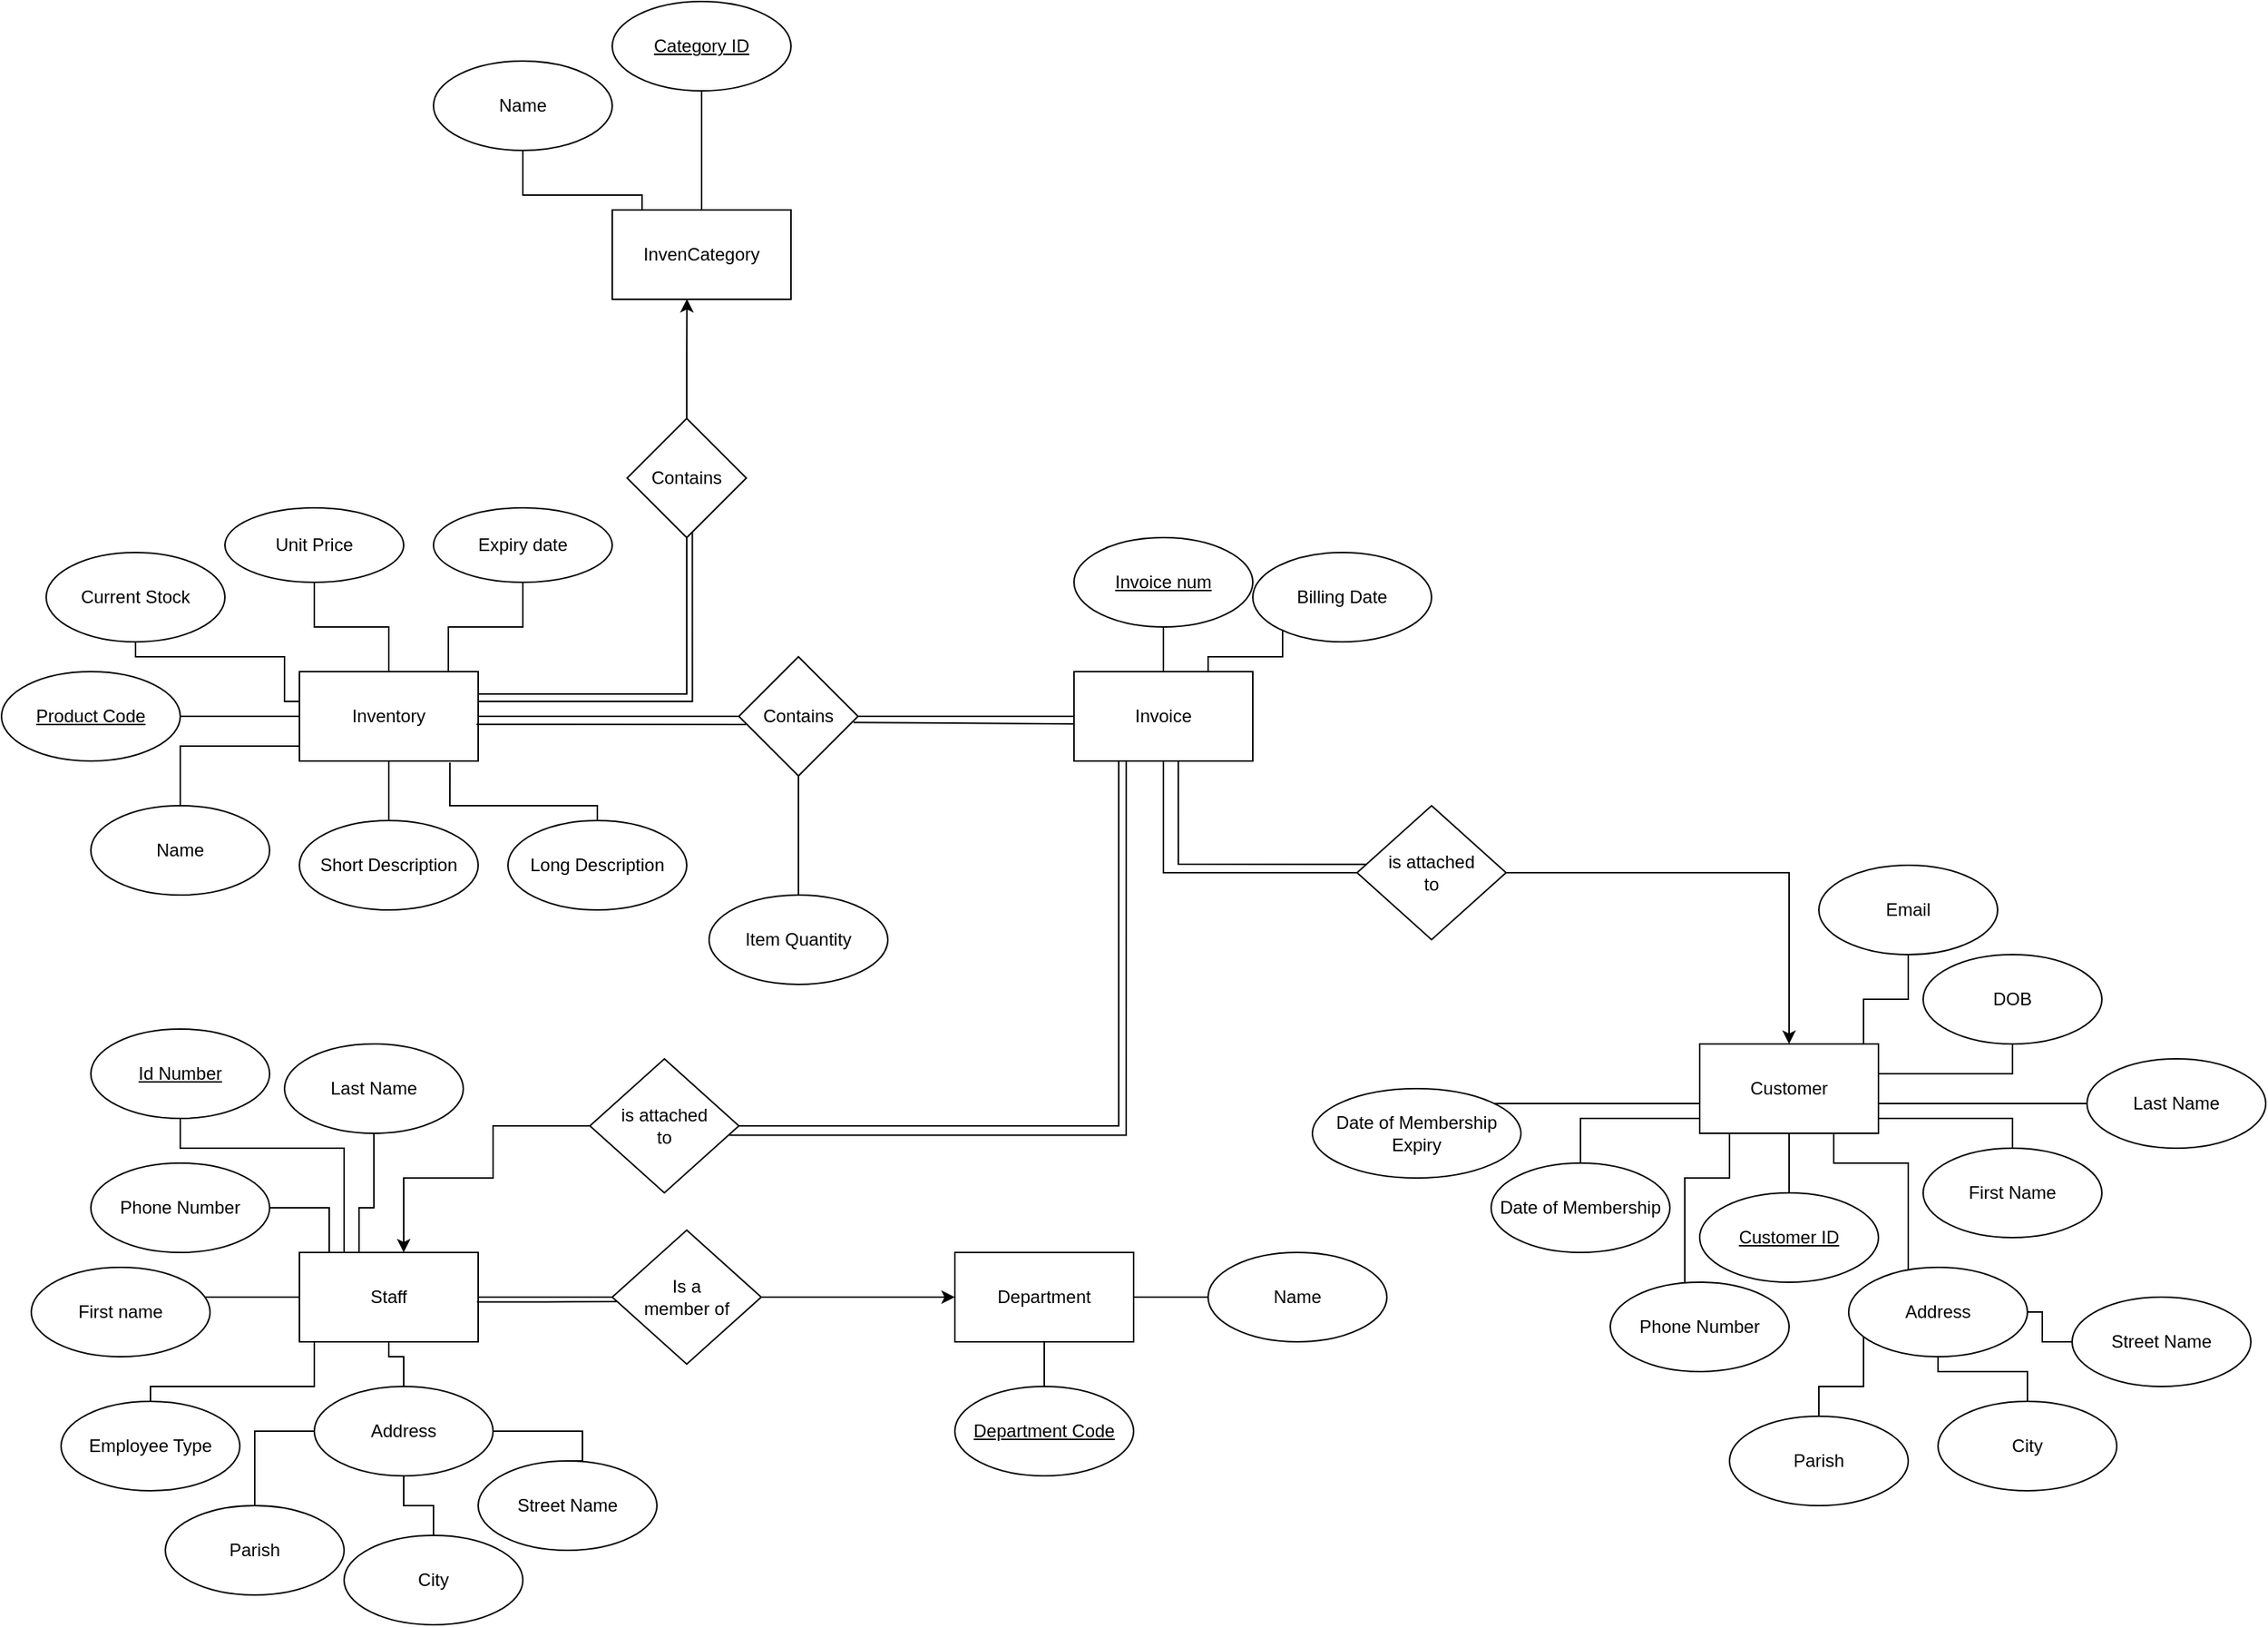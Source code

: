 <mxfile version="20.5.3" type="github" pages="3">
  <diagram id="4qhsH9sUOZMNP4-SZvKx" name="ERD">
    <mxGraphModel dx="1958" dy="1574" grid="1" gridSize="10" guides="1" tooltips="1" connect="1" arrows="1" fold="1" page="1" pageScale="1" pageWidth="850" pageHeight="1100" math="0" shadow="0">
      <root>
        <mxCell id="0" />
        <mxCell id="1" parent="0" />
        <mxCell id="Mn67_2vZST6HhARWVlX7-23" value="" style="edgeStyle=orthogonalEdgeStyle;rounded=0;orthogonalLoop=1;jettySize=auto;html=1;endArrow=none;endFill=0;" parent="1" source="Of87TxWu2fHP0NDlsVTv-1" target="Mn67_2vZST6HhARWVlX7-22" edge="1">
          <mxGeometry relative="1" as="geometry" />
        </mxCell>
        <mxCell id="Mn67_2vZST6HhARWVlX7-25" value="" style="edgeStyle=orthogonalEdgeStyle;rounded=0;orthogonalLoop=1;jettySize=auto;html=1;endArrow=none;endFill=0;" parent="1" source="Of87TxWu2fHP0NDlsVTv-1" target="Mn67_2vZST6HhARWVlX7-24" edge="1">
          <mxGeometry relative="1" as="geometry">
            <Array as="points">
              <mxPoint x="710" y="480" />
            </Array>
          </mxGeometry>
        </mxCell>
        <mxCell id="Mn67_2vZST6HhARWVlX7-29" value="" style="edgeStyle=orthogonalEdgeStyle;rounded=0;orthogonalLoop=1;jettySize=auto;html=1;endArrow=none;endFill=0;" parent="1" source="Of87TxWu2fHP0NDlsVTv-1" target="Mn67_2vZST6HhARWVlX7-28" edge="1">
          <mxGeometry relative="1" as="geometry">
            <Array as="points">
              <mxPoint x="590" y="510" />
              <mxPoint x="640" y="510" />
            </Array>
          </mxGeometry>
        </mxCell>
        <mxCell id="Mn67_2vZST6HhARWVlX7-30" style="edgeStyle=orthogonalEdgeStyle;rounded=0;orthogonalLoop=1;jettySize=auto;html=1;endArrow=none;endFill=0;" parent="1" source="Of87TxWu2fHP0NDlsVTv-1" edge="1">
          <mxGeometry relative="1" as="geometry">
            <mxPoint x="710" y="430" as="targetPoint" />
            <Array as="points">
              <mxPoint x="710" y="450" />
            </Array>
          </mxGeometry>
        </mxCell>
        <mxCell id="Mn67_2vZST6HhARWVlX7-32" value="" style="edgeStyle=orthogonalEdgeStyle;rounded=0;orthogonalLoop=1;jettySize=auto;html=1;endArrow=none;endFill=0;" parent="1" source="Of87TxWu2fHP0NDlsVTv-1" target="Mn67_2vZST6HhARWVlX7-31" edge="1">
          <mxGeometry relative="1" as="geometry">
            <Array as="points">
              <mxPoint x="520" y="520" />
              <mxPoint x="490" y="520" />
            </Array>
          </mxGeometry>
        </mxCell>
        <mxCell id="Mn67_2vZST6HhARWVlX7-34" value="" style="edgeStyle=orthogonalEdgeStyle;rounded=0;orthogonalLoop=1;jettySize=auto;html=1;endArrow=none;endFill=0;" parent="1" source="Of87TxWu2fHP0NDlsVTv-1" target="Mn67_2vZST6HhARWVlX7-33" edge="1">
          <mxGeometry relative="1" as="geometry">
            <Array as="points">
              <mxPoint x="610" y="400" />
              <mxPoint x="640" y="400" />
            </Array>
          </mxGeometry>
        </mxCell>
        <mxCell id="Mn67_2vZST6HhARWVlX7-37" value="" style="edgeStyle=orthogonalEdgeStyle;rounded=0;orthogonalLoop=1;jettySize=auto;html=1;endArrow=none;endFill=0;" parent="1" source="Of87TxWu2fHP0NDlsVTv-1" target="Mn67_2vZST6HhARWVlX7-36" edge="1">
          <mxGeometry relative="1" as="geometry">
            <Array as="points">
              <mxPoint x="420" y="480" />
            </Array>
          </mxGeometry>
        </mxCell>
        <mxCell id="Mn67_2vZST6HhARWVlX7-41" style="edgeStyle=orthogonalEdgeStyle;rounded=0;orthogonalLoop=1;jettySize=auto;html=1;endArrow=none;endFill=0;" parent="1" source="Of87TxWu2fHP0NDlsVTv-1" target="Mn67_2vZST6HhARWVlX7-40" edge="1">
          <mxGeometry relative="1" as="geometry">
            <Array as="points">
              <mxPoint x="660" y="470" />
              <mxPoint x="660" y="470" />
            </Array>
          </mxGeometry>
        </mxCell>
        <mxCell id="Of87TxWu2fHP0NDlsVTv-1" value="Customer" style="rounded=0;whiteSpace=wrap;html=1;" parent="1" vertex="1">
          <mxGeometry x="500" y="430" width="120" height="60" as="geometry" />
        </mxCell>
        <mxCell id="Mn67_2vZST6HhARWVlX7-9" value="" style="edgeStyle=orthogonalEdgeStyle;rounded=0;orthogonalLoop=1;jettySize=auto;html=1;endArrow=none;endFill=0;" parent="1" source="Of87TxWu2fHP0NDlsVTv-2" target="Mn67_2vZST6HhARWVlX7-8" edge="1">
          <mxGeometry relative="1" as="geometry" />
        </mxCell>
        <mxCell id="Mn67_2vZST6HhARWVlX7-11" value="" style="edgeStyle=orthogonalEdgeStyle;rounded=0;orthogonalLoop=1;jettySize=auto;html=1;endArrow=none;endFill=0;" parent="1" source="Of87TxWu2fHP0NDlsVTv-2" target="Mn67_2vZST6HhARWVlX7-10" edge="1">
          <mxGeometry relative="1" as="geometry">
            <Array as="points">
              <mxPoint x="-520" y="230" />
            </Array>
          </mxGeometry>
        </mxCell>
        <mxCell id="Mn67_2vZST6HhARWVlX7-13" value="" style="edgeStyle=orthogonalEdgeStyle;rounded=0;orthogonalLoop=1;jettySize=auto;html=1;endArrow=none;endFill=0;" parent="1" source="Of87TxWu2fHP0NDlsVTv-2" target="Mn67_2vZST6HhARWVlX7-12" edge="1">
          <mxGeometry relative="1" as="geometry" />
        </mxCell>
        <mxCell id="Mn67_2vZST6HhARWVlX7-17" value="" style="edgeStyle=orthogonalEdgeStyle;rounded=0;orthogonalLoop=1;jettySize=auto;html=1;endArrow=none;endFill=0;" parent="1" source="Of87TxWu2fHP0NDlsVTv-2" target="Mn67_2vZST6HhARWVlX7-16" edge="1">
          <mxGeometry relative="1" as="geometry">
            <Array as="points">
              <mxPoint x="-450" y="200" />
              <mxPoint x="-450" y="170" />
              <mxPoint x="-550" y="170" />
            </Array>
          </mxGeometry>
        </mxCell>
        <mxCell id="Mn67_2vZST6HhARWVlX7-19" value="" style="edgeStyle=orthogonalEdgeStyle;rounded=0;orthogonalLoop=1;jettySize=auto;html=1;endArrow=none;endFill=0;" parent="1" source="Of87TxWu2fHP0NDlsVTv-2" target="Mn67_2vZST6HhARWVlX7-18" edge="1">
          <mxGeometry relative="1" as="geometry" />
        </mxCell>
        <mxCell id="Of87TxWu2fHP0NDlsVTv-2" value="Inventory" style="rounded=0;whiteSpace=wrap;html=1;" parent="1" vertex="1">
          <mxGeometry x="-440" y="180" width="120" height="60" as="geometry" />
        </mxCell>
        <mxCell id="Mn67_2vZST6HhARWVlX7-55" style="edgeStyle=orthogonalEdgeStyle;rounded=0;orthogonalLoop=1;jettySize=auto;html=1;endArrow=none;endFill=0;" parent="1" source="Of87TxWu2fHP0NDlsVTv-3" target="Mn67_2vZST6HhARWVlX7-54" edge="1">
          <mxGeometry relative="1" as="geometry" />
        </mxCell>
        <mxCell id="Mn67_2vZST6HhARWVlX7-56" value="" style="edgeStyle=orthogonalEdgeStyle;rounded=0;orthogonalLoop=1;jettySize=auto;html=1;endArrow=none;endFill=0;" parent="1" source="Of87TxWu2fHP0NDlsVTv-3" target="Mn67_2vZST6HhARWVlX7-53" edge="1">
          <mxGeometry relative="1" as="geometry" />
        </mxCell>
        <mxCell id="Of87TxWu2fHP0NDlsVTv-3" value="Department" style="rounded=0;whiteSpace=wrap;html=1;" parent="1" vertex="1">
          <mxGeometry y="570" width="120" height="60" as="geometry" />
        </mxCell>
        <mxCell id="Of87TxWu2fHP0NDlsVTv-7" value="" style="edgeStyle=orthogonalEdgeStyle;rounded=0;orthogonalLoop=1;jettySize=auto;html=1;endArrow=none;endFill=0;" parent="1" source="Of87TxWu2fHP0NDlsVTv-4" target="Of87TxWu2fHP0NDlsVTv-6" edge="1">
          <mxGeometry relative="1" as="geometry">
            <Array as="points">
              <mxPoint x="-490" y="600" />
              <mxPoint x="-490" y="600" />
            </Array>
          </mxGeometry>
        </mxCell>
        <mxCell id="Mn67_2vZST6HhARWVlX7-3" style="edgeStyle=orthogonalEdgeStyle;rounded=0;orthogonalLoop=1;jettySize=auto;html=1;endArrow=none;endFill=0;" parent="1" source="Of87TxWu2fHP0NDlsVTv-4" target="Of87TxWu2fHP0NDlsVTv-11" edge="1">
          <mxGeometry relative="1" as="geometry">
            <Array as="points">
              <mxPoint x="-400" y="540" />
              <mxPoint x="-390" y="540" />
            </Array>
          </mxGeometry>
        </mxCell>
        <mxCell id="Mn67_2vZST6HhARWVlX7-6" style="edgeStyle=orthogonalEdgeStyle;rounded=0;orthogonalLoop=1;jettySize=auto;html=1;entryX=0.5;entryY=0;entryDx=0;entryDy=0;endArrow=none;endFill=0;" parent="1" source="Of87TxWu2fHP0NDlsVTv-4" target="Mn67_2vZST6HhARWVlX7-5" edge="1">
          <mxGeometry relative="1" as="geometry">
            <Array as="points">
              <mxPoint x="-430" y="660" />
              <mxPoint x="-540" y="660" />
            </Array>
          </mxGeometry>
        </mxCell>
        <mxCell id="Mn67_2vZST6HhARWVlX7-51" style="edgeStyle=orthogonalEdgeStyle;rounded=0;orthogonalLoop=1;jettySize=auto;html=1;entryX=0;entryY=0.5;entryDx=0;entryDy=0;endArrow=none;endFill=0;startArrow=none;startFill=0;" parent="1" source="Of87TxWu2fHP0NDlsVTv-4" target="Mn67_2vZST6HhARWVlX7-50" edge="1">
          <mxGeometry relative="1" as="geometry" />
        </mxCell>
        <mxCell id="Mn67_2vZST6HhARWVlX7-89" style="edgeStyle=orthogonalEdgeStyle;rounded=0;orthogonalLoop=1;jettySize=auto;html=1;entryX=0;entryY=0.5;entryDx=0;entryDy=0;startArrow=classic;startFill=1;endArrow=none;endFill=0;" parent="1" source="Of87TxWu2fHP0NDlsVTv-4" target="Mn67_2vZST6HhARWVlX7-88" edge="1">
          <mxGeometry relative="1" as="geometry">
            <Array as="points">
              <mxPoint x="-370" y="520" />
              <mxPoint x="-310" y="520" />
              <mxPoint x="-310" y="485" />
            </Array>
          </mxGeometry>
        </mxCell>
        <mxCell id="Of87TxWu2fHP0NDlsVTv-4" value="Staff" style="rounded=0;whiteSpace=wrap;html=1;" parent="1" vertex="1">
          <mxGeometry x="-440" y="570" width="120" height="60" as="geometry" />
        </mxCell>
        <mxCell id="Mn67_2vZST6HhARWVlX7-44" value="" style="edgeStyle=orthogonalEdgeStyle;rounded=0;orthogonalLoop=1;jettySize=auto;html=1;endArrow=none;endFill=0;" parent="1" source="Of87TxWu2fHP0NDlsVTv-5" target="Mn67_2vZST6HhARWVlX7-43" edge="1">
          <mxGeometry relative="1" as="geometry" />
        </mxCell>
        <mxCell id="Mn67_2vZST6HhARWVlX7-47" style="edgeStyle=orthogonalEdgeStyle;rounded=0;orthogonalLoop=1;jettySize=auto;html=1;endArrow=none;endFill=0;" parent="1" source="Of87TxWu2fHP0NDlsVTv-5" target="Mn67_2vZST6HhARWVlX7-45" edge="1">
          <mxGeometry relative="1" as="geometry">
            <Array as="points">
              <mxPoint x="170" y="170" />
              <mxPoint x="220" y="170" />
            </Array>
          </mxGeometry>
        </mxCell>
        <mxCell id="Mn67_2vZST6HhARWVlX7-58" style="edgeStyle=orthogonalEdgeStyle;rounded=0;orthogonalLoop=1;jettySize=auto;html=1;entryX=0;entryY=0.5;entryDx=0;entryDy=0;endArrow=none;endFill=0;startArrow=none;startFill=0;" parent="1" source="Of87TxWu2fHP0NDlsVTv-5" target="Mn67_2vZST6HhARWVlX7-57" edge="1">
          <mxGeometry relative="1" as="geometry">
            <Array as="points">
              <mxPoint x="140" y="315" />
            </Array>
          </mxGeometry>
        </mxCell>
        <mxCell id="Mn67_2vZST6HhARWVlX7-61" style="edgeStyle=orthogonalEdgeStyle;rounded=0;orthogonalLoop=1;jettySize=auto;html=1;entryX=1;entryY=0.5;entryDx=0;entryDy=0;startArrow=none;startFill=0;endArrow=none;endFill=0;" parent="1" source="Of87TxWu2fHP0NDlsVTv-5" target="Mn67_2vZST6HhARWVlX7-60" edge="1">
          <mxGeometry relative="1" as="geometry" />
        </mxCell>
        <mxCell id="Of87TxWu2fHP0NDlsVTv-5" value="Invoice" style="rounded=0;whiteSpace=wrap;html=1;" parent="1" vertex="1">
          <mxGeometry x="80" y="180" width="120" height="60" as="geometry" />
        </mxCell>
        <mxCell id="Of87TxWu2fHP0NDlsVTv-6" value="First name" style="ellipse;whiteSpace=wrap;html=1;rounded=0;" parent="1" vertex="1">
          <mxGeometry x="-620" y="580" width="120" height="60" as="geometry" />
        </mxCell>
        <mxCell id="Mn67_2vZST6HhARWVlX7-86" style="edgeStyle=orthogonalEdgeStyle;rounded=0;orthogonalLoop=1;jettySize=auto;html=1;entryX=0.25;entryY=0;entryDx=0;entryDy=0;startArrow=none;startFill=0;endArrow=none;endFill=0;" parent="1" source="Of87TxWu2fHP0NDlsVTv-8" target="Of87TxWu2fHP0NDlsVTv-4" edge="1">
          <mxGeometry relative="1" as="geometry">
            <Array as="points">
              <mxPoint x="-520" y="500" />
              <mxPoint x="-410" y="500" />
            </Array>
          </mxGeometry>
        </mxCell>
        <mxCell id="Of87TxWu2fHP0NDlsVTv-8" value="&lt;u&gt;Id Number&lt;/u&gt;" style="ellipse;whiteSpace=wrap;html=1;rounded=0;" parent="1" vertex="1">
          <mxGeometry x="-580" y="420" width="120" height="60" as="geometry" />
        </mxCell>
        <mxCell id="Mn67_2vZST6HhARWVlX7-4" style="edgeStyle=orthogonalEdgeStyle;rounded=0;orthogonalLoop=1;jettySize=auto;html=1;entryX=0;entryY=0;entryDx=0;entryDy=0;endArrow=none;endFill=0;exitX=1;exitY=0.5;exitDx=0;exitDy=0;" parent="1" target="Of87TxWu2fHP0NDlsVTv-4" edge="1">
          <mxGeometry relative="1" as="geometry">
            <mxPoint x="-465" y="540" as="sourcePoint" />
            <Array as="points">
              <mxPoint x="-420" y="540" />
              <mxPoint x="-420" y="570" />
            </Array>
          </mxGeometry>
        </mxCell>
        <mxCell id="Of87TxWu2fHP0NDlsVTv-10" value="Phone Number" style="ellipse;whiteSpace=wrap;html=1;" parent="1" vertex="1">
          <mxGeometry x="-580" y="510" width="120" height="60" as="geometry" />
        </mxCell>
        <mxCell id="Of87TxWu2fHP0NDlsVTv-11" value="Last Name" style="ellipse;whiteSpace=wrap;html=1;" parent="1" vertex="1">
          <mxGeometry x="-450" y="430" width="120" height="60" as="geometry" />
        </mxCell>
        <mxCell id="Mn67_2vZST6HhARWVlX7-5" value="Employee Type" style="ellipse;whiteSpace=wrap;html=1;" parent="1" vertex="1">
          <mxGeometry x="-600" y="670" width="120" height="60" as="geometry" />
        </mxCell>
        <mxCell id="Mn67_2vZST6HhARWVlX7-8" value="&lt;u&gt;Product Code&lt;/u&gt;" style="ellipse;whiteSpace=wrap;html=1;rounded=0;" parent="1" vertex="1">
          <mxGeometry x="-640" y="180" width="120" height="60" as="geometry" />
        </mxCell>
        <mxCell id="Mn67_2vZST6HhARWVlX7-10" value="Name" style="ellipse;whiteSpace=wrap;html=1;rounded=0;" parent="1" vertex="1">
          <mxGeometry x="-580" y="270" width="120" height="60" as="geometry" />
        </mxCell>
        <mxCell id="Mn67_2vZST6HhARWVlX7-12" value="Short Description" style="ellipse;whiteSpace=wrap;html=1;rounded=0;" parent="1" vertex="1">
          <mxGeometry x="-440" y="280" width="120" height="60" as="geometry" />
        </mxCell>
        <mxCell id="Mn67_2vZST6HhARWVlX7-15" style="edgeStyle=orthogonalEdgeStyle;rounded=0;orthogonalLoop=1;jettySize=auto;html=1;entryX=0.842;entryY=1.017;entryDx=0;entryDy=0;entryPerimeter=0;endArrow=none;endFill=0;" parent="1" source="Mn67_2vZST6HhARWVlX7-14" target="Of87TxWu2fHP0NDlsVTv-2" edge="1">
          <mxGeometry relative="1" as="geometry">
            <Array as="points">
              <mxPoint x="-240" y="270" />
              <mxPoint x="-339" y="270" />
            </Array>
          </mxGeometry>
        </mxCell>
        <mxCell id="Mn67_2vZST6HhARWVlX7-14" value="Long Description" style="ellipse;whiteSpace=wrap;html=1;rounded=0;" parent="1" vertex="1">
          <mxGeometry x="-300" y="280" width="120" height="60" as="geometry" />
        </mxCell>
        <mxCell id="Mn67_2vZST6HhARWVlX7-16" value="Current Stock" style="ellipse;whiteSpace=wrap;html=1;rounded=0;" parent="1" vertex="1">
          <mxGeometry x="-610" y="100" width="120" height="60" as="geometry" />
        </mxCell>
        <mxCell id="Mn67_2vZST6HhARWVlX7-18" value="Unit Price" style="ellipse;whiteSpace=wrap;html=1;rounded=0;" parent="1" vertex="1">
          <mxGeometry x="-490" y="70" width="120" height="50" as="geometry" />
        </mxCell>
        <mxCell id="Mn67_2vZST6HhARWVlX7-22" value="&lt;u&gt;Customer ID&lt;/u&gt;" style="ellipse;whiteSpace=wrap;html=1;rounded=0;" parent="1" vertex="1">
          <mxGeometry x="500" y="530" width="120" height="60" as="geometry" />
        </mxCell>
        <mxCell id="Mn67_2vZST6HhARWVlX7-24" value="First Name" style="ellipse;whiteSpace=wrap;html=1;rounded=0;" parent="1" vertex="1">
          <mxGeometry x="650" y="500" width="120" height="60" as="geometry" />
        </mxCell>
        <mxCell id="Mn67_2vZST6HhARWVlX7-26" value="DOB" style="ellipse;whiteSpace=wrap;html=1;rounded=0;" parent="1" vertex="1">
          <mxGeometry x="650" y="370" width="120" height="60" as="geometry" />
        </mxCell>
        <mxCell id="Mn67_2vZST6HhARWVlX7-28" value="Address" style="ellipse;whiteSpace=wrap;html=1;rounded=0;" parent="1" vertex="1">
          <mxGeometry x="600" y="580" width="120" height="60" as="geometry" />
        </mxCell>
        <mxCell id="Mn67_2vZST6HhARWVlX7-31" value="Phone Number" style="ellipse;whiteSpace=wrap;html=1;rounded=0;" parent="1" vertex="1">
          <mxGeometry x="440" y="590" width="120" height="60" as="geometry" />
        </mxCell>
        <mxCell id="Mn67_2vZST6HhARWVlX7-33" value="Email" style="ellipse;whiteSpace=wrap;html=1;rounded=0;" parent="1" vertex="1">
          <mxGeometry x="580" y="310" width="120" height="60" as="geometry" />
        </mxCell>
        <mxCell id="Mn67_2vZST6HhARWVlX7-36" value="Date of Membership" style="ellipse;whiteSpace=wrap;html=1;rounded=0;" parent="1" vertex="1">
          <mxGeometry x="360" y="510" width="120" height="60" as="geometry" />
        </mxCell>
        <mxCell id="Mn67_2vZST6HhARWVlX7-39" style="edgeStyle=orthogonalEdgeStyle;rounded=0;orthogonalLoop=1;jettySize=auto;html=1;entryX=0;entryY=0.5;entryDx=0;entryDy=0;endArrow=none;endFill=0;" parent="1" source="Mn67_2vZST6HhARWVlX7-38" target="Of87TxWu2fHP0NDlsVTv-1" edge="1">
          <mxGeometry relative="1" as="geometry">
            <Array as="points">
              <mxPoint x="500" y="470" />
            </Array>
          </mxGeometry>
        </mxCell>
        <mxCell id="Mn67_2vZST6HhARWVlX7-38" value="Date of Membership&lt;br&gt;Expiry" style="ellipse;whiteSpace=wrap;html=1;rounded=0;" parent="1" vertex="1">
          <mxGeometry x="240" y="460" width="140" height="60" as="geometry" />
        </mxCell>
        <mxCell id="Mn67_2vZST6HhARWVlX7-40" value="Last Name" style="ellipse;whiteSpace=wrap;html=1;rounded=0;" parent="1" vertex="1">
          <mxGeometry x="760" y="440" width="120" height="60" as="geometry" />
        </mxCell>
        <mxCell id="Mn67_2vZST6HhARWVlX7-43" value="Invoice num" style="ellipse;whiteSpace=wrap;html=1;rounded=0;fontStyle=4" parent="1" vertex="1">
          <mxGeometry x="80" y="90" width="120" height="60" as="geometry" />
        </mxCell>
        <mxCell id="Mn67_2vZST6HhARWVlX7-45" value="Billing Date&lt;span style=&quot;color: rgba(0 , 0 , 0 , 0) ; font-family: monospace ; font-size: 0px&quot;&gt;%3CmxGraphModel%3E%3Croot%3E%3CmxCell%20id%3D%220%22%2F%3E%3CmxCell%20id%3D%221%22%20parent%3D%220%22%2F%3E%3CmxCell%20id%3D%222%22%20value%3D%22Invoice%20num%22%20style%3D%22ellipse%3BwhiteSpace%3Dwrap%3Bhtml%3D1%3Brounded%3D0%3B%22%20vertex%3D%221%22%20parent%3D%221%22%3E%3CmxGeometry%20x%3D%2260%22%20width%3D%22120%22%20height%3D%2260%22%20as%3D%22geometry%22%2F%3E%3C%2FmxCell%3E%3C%2Froot%3E%3C%2FmxGraphModel%3E&lt;/span&gt;" style="ellipse;whiteSpace=wrap;html=1;rounded=0;" parent="1" vertex="1">
          <mxGeometry x="200" y="100" width="120" height="60" as="geometry" />
        </mxCell>
        <mxCell id="Mn67_2vZST6HhARWVlX7-46" value="Item Quantity" style="ellipse;whiteSpace=wrap;html=1;rounded=0;" parent="1" vertex="1">
          <mxGeometry x="-165" y="330" width="120" height="60" as="geometry" />
        </mxCell>
        <mxCell id="Mn67_2vZST6HhARWVlX7-52" style="edgeStyle=orthogonalEdgeStyle;rounded=0;orthogonalLoop=1;jettySize=auto;html=1;entryX=0;entryY=0.5;entryDx=0;entryDy=0;endArrow=classic;endFill=1;" parent="1" source="Mn67_2vZST6HhARWVlX7-50" target="Of87TxWu2fHP0NDlsVTv-3" edge="1">
          <mxGeometry relative="1" as="geometry" />
        </mxCell>
        <mxCell id="Mn67_2vZST6HhARWVlX7-50" value="Is a &lt;br&gt;member of" style="rhombus;whiteSpace=wrap;html=1;fillColor=none;" parent="1" vertex="1">
          <mxGeometry x="-230" y="555" width="100" height="90" as="geometry" />
        </mxCell>
        <mxCell id="Mn67_2vZST6HhARWVlX7-53" value="Department Code" style="ellipse;whiteSpace=wrap;html=1;rounded=0;fontStyle=4" parent="1" vertex="1">
          <mxGeometry y="660" width="120" height="60" as="geometry" />
        </mxCell>
        <mxCell id="Mn67_2vZST6HhARWVlX7-54" value="Name" style="ellipse;whiteSpace=wrap;html=1;rounded=0;" parent="1" vertex="1">
          <mxGeometry x="170" y="570" width="120" height="60" as="geometry" />
        </mxCell>
        <mxCell id="Mn67_2vZST6HhARWVlX7-59" style="edgeStyle=orthogonalEdgeStyle;rounded=0;orthogonalLoop=1;jettySize=auto;html=1;endArrow=classic;endFill=1;startArrow=none;startFill=0;" parent="1" source="Mn67_2vZST6HhARWVlX7-57" target="Of87TxWu2fHP0NDlsVTv-1" edge="1">
          <mxGeometry relative="1" as="geometry" />
        </mxCell>
        <mxCell id="Mn67_2vZST6HhARWVlX7-57" value="is attached &lt;br&gt;to" style="rhombus;whiteSpace=wrap;html=1;fillColor=none;" parent="1" vertex="1">
          <mxGeometry x="270" y="270" width="100" height="90" as="geometry" />
        </mxCell>
        <mxCell id="Mn67_2vZST6HhARWVlX7-62" style="edgeStyle=orthogonalEdgeStyle;rounded=0;orthogonalLoop=1;jettySize=auto;html=1;startArrow=none;startFill=0;endArrow=none;endFill=0;" parent="1" source="Mn67_2vZST6HhARWVlX7-60" target="Of87TxWu2fHP0NDlsVTv-2" edge="1">
          <mxGeometry relative="1" as="geometry" />
        </mxCell>
        <mxCell id="Mn67_2vZST6HhARWVlX7-84" style="edgeStyle=orthogonalEdgeStyle;rounded=0;orthogonalLoop=1;jettySize=auto;html=1;entryX=0.5;entryY=0;entryDx=0;entryDy=0;startArrow=none;startFill=0;endArrow=none;endFill=0;" parent="1" source="Mn67_2vZST6HhARWVlX7-60" target="Mn67_2vZST6HhARWVlX7-46" edge="1">
          <mxGeometry relative="1" as="geometry" />
        </mxCell>
        <mxCell id="Mn67_2vZST6HhARWVlX7-60" value="Contains" style="rhombus;whiteSpace=wrap;html=1;fillColor=none;" parent="1" vertex="1">
          <mxGeometry x="-145" y="170" width="80" height="80" as="geometry" />
        </mxCell>
        <mxCell id="Mn67_2vZST6HhARWVlX7-68" style="edgeStyle=orthogonalEdgeStyle;rounded=0;orthogonalLoop=1;jettySize=auto;html=1;entryX=1;entryY=0.5;entryDx=0;entryDy=0;startArrow=none;startFill=0;endArrow=none;endFill=0;" parent="1" source="Mn67_2vZST6HhARWVlX7-63" target="Mn67_2vZST6HhARWVlX7-28" edge="1">
          <mxGeometry relative="1" as="geometry" />
        </mxCell>
        <mxCell id="Mn67_2vZST6HhARWVlX7-63" value="Street Name" style="ellipse;whiteSpace=wrap;html=1;rounded=0;" parent="1" vertex="1">
          <mxGeometry x="750" y="600" width="120" height="60" as="geometry" />
        </mxCell>
        <mxCell id="Mn67_2vZST6HhARWVlX7-67" style="edgeStyle=orthogonalEdgeStyle;rounded=0;orthogonalLoop=1;jettySize=auto;html=1;entryX=0.5;entryY=1;entryDx=0;entryDy=0;startArrow=none;startFill=0;endArrow=none;endFill=0;" parent="1" source="Mn67_2vZST6HhARWVlX7-64" target="Mn67_2vZST6HhARWVlX7-28" edge="1">
          <mxGeometry relative="1" as="geometry" />
        </mxCell>
        <mxCell id="Mn67_2vZST6HhARWVlX7-64" value="City" style="ellipse;whiteSpace=wrap;html=1;rounded=0;" parent="1" vertex="1">
          <mxGeometry x="660" y="670" width="120" height="60" as="geometry" />
        </mxCell>
        <mxCell id="Mn67_2vZST6HhARWVlX7-66" style="edgeStyle=orthogonalEdgeStyle;rounded=0;orthogonalLoop=1;jettySize=auto;html=1;startArrow=none;startFill=0;endArrow=none;endFill=0;" parent="1" source="Mn67_2vZST6HhARWVlX7-65" target="Mn67_2vZST6HhARWVlX7-28" edge="1">
          <mxGeometry relative="1" as="geometry">
            <Array as="points">
              <mxPoint x="580" y="660" />
              <mxPoint x="610" y="660" />
            </Array>
          </mxGeometry>
        </mxCell>
        <mxCell id="Mn67_2vZST6HhARWVlX7-65" value="Parish" style="ellipse;whiteSpace=wrap;html=1;rounded=0;" parent="1" vertex="1">
          <mxGeometry x="520" y="680" width="120" height="60" as="geometry" />
        </mxCell>
        <mxCell id="Mn67_2vZST6HhARWVlX7-79" style="edgeStyle=orthogonalEdgeStyle;rounded=0;orthogonalLoop=1;jettySize=auto;html=1;startArrow=none;startFill=0;endArrow=none;endFill=0;entryX=0.5;entryY=0;entryDx=0;entryDy=0;" parent="1" source="Mn67_2vZST6HhARWVlX7-69" target="Mn67_2vZST6HhARWVlX7-71" edge="1">
          <mxGeometry relative="1" as="geometry">
            <mxPoint x="-260" y="670" as="targetPoint" />
            <Array as="points">
              <mxPoint x="-250" y="690" />
            </Array>
          </mxGeometry>
        </mxCell>
        <mxCell id="Mn67_2vZST6HhARWVlX7-81" style="edgeStyle=orthogonalEdgeStyle;rounded=0;orthogonalLoop=1;jettySize=auto;html=1;startArrow=none;startFill=0;endArrow=none;endFill=0;" parent="1" source="Mn67_2vZST6HhARWVlX7-69" target="Of87TxWu2fHP0NDlsVTv-4" edge="1">
          <mxGeometry relative="1" as="geometry" />
        </mxCell>
        <mxCell id="Mn67_2vZST6HhARWVlX7-69" value="Address" style="ellipse;whiteSpace=wrap;html=1;rounded=0;" parent="1" vertex="1">
          <mxGeometry x="-430" y="660" width="120" height="60" as="geometry" />
        </mxCell>
        <mxCell id="Mn67_2vZST6HhARWVlX7-71" value="Street Name" style="ellipse;whiteSpace=wrap;html=1;rounded=0;" parent="1" vertex="1">
          <mxGeometry x="-320" y="710" width="120" height="60" as="geometry" />
        </mxCell>
        <mxCell id="Mn67_2vZST6HhARWVlX7-72" style="edgeStyle=orthogonalEdgeStyle;rounded=0;orthogonalLoop=1;jettySize=auto;html=1;entryX=0.5;entryY=1;entryDx=0;entryDy=0;startArrow=none;startFill=0;endArrow=none;endFill=0;" parent="1" source="Mn67_2vZST6HhARWVlX7-73" target="Mn67_2vZST6HhARWVlX7-69" edge="1">
          <mxGeometry relative="1" as="geometry" />
        </mxCell>
        <mxCell id="Mn67_2vZST6HhARWVlX7-73" value="City" style="ellipse;whiteSpace=wrap;html=1;rounded=0;" parent="1" vertex="1">
          <mxGeometry x="-410" y="760" width="120" height="60" as="geometry" />
        </mxCell>
        <mxCell id="Mn67_2vZST6HhARWVlX7-74" style="edgeStyle=orthogonalEdgeStyle;rounded=0;orthogonalLoop=1;jettySize=auto;html=1;startArrow=none;startFill=0;endArrow=none;endFill=0;entryX=0;entryY=0.5;entryDx=0;entryDy=0;" parent="1" source="Mn67_2vZST6HhARWVlX7-75" target="Mn67_2vZST6HhARWVlX7-69" edge="1">
          <mxGeometry relative="1" as="geometry">
            <Array as="points">
              <mxPoint x="-470" y="690" />
            </Array>
          </mxGeometry>
        </mxCell>
        <mxCell id="Mn67_2vZST6HhARWVlX7-75" value="Parish" style="ellipse;whiteSpace=wrap;html=1;rounded=0;" parent="1" vertex="1">
          <mxGeometry x="-530" y="740" width="120" height="60" as="geometry" />
        </mxCell>
        <mxCell id="Mn67_2vZST6HhARWVlX7-82" value="" style="endArrow=none;html=1;rounded=0;entryX=-0.002;entryY=0.586;entryDx=0;entryDy=0;exitX=0.962;exitY=0.551;exitDx=0;exitDy=0;exitPerimeter=0;entryPerimeter=0;" parent="1" source="Mn67_2vZST6HhARWVlX7-60" target="Of87TxWu2fHP0NDlsVTv-5" edge="1">
          <mxGeometry width="50" height="50" relative="1" as="geometry">
            <mxPoint x="-170" y="240" as="sourcePoint" />
            <mxPoint x="-120" y="190" as="targetPoint" />
          </mxGeometry>
        </mxCell>
        <mxCell id="Mn67_2vZST6HhARWVlX7-90" style="edgeStyle=orthogonalEdgeStyle;rounded=0;orthogonalLoop=1;jettySize=auto;html=1;entryX=0.25;entryY=1;entryDx=0;entryDy=0;startArrow=none;startFill=0;endArrow=none;endFill=0;" parent="1" source="Mn67_2vZST6HhARWVlX7-88" target="Of87TxWu2fHP0NDlsVTv-5" edge="1">
          <mxGeometry relative="1" as="geometry" />
        </mxCell>
        <mxCell id="Mn67_2vZST6HhARWVlX7-88" value="is attached &lt;br&gt;to" style="rhombus;whiteSpace=wrap;html=1;fillColor=none;" parent="1" vertex="1">
          <mxGeometry x="-245" y="440" width="100" height="90" as="geometry" />
        </mxCell>
        <mxCell id="VF3IUecLIjE7ZrdROc6l-2" style="edgeStyle=orthogonalEdgeStyle;rounded=0;orthogonalLoop=1;jettySize=auto;html=1;entryX=0.833;entryY=0;entryDx=0;entryDy=0;entryPerimeter=0;endArrow=none;endFill=0;" parent="1" source="VF3IUecLIjE7ZrdROc6l-1" target="Of87TxWu2fHP0NDlsVTv-2" edge="1">
          <mxGeometry relative="1" as="geometry" />
        </mxCell>
        <mxCell id="VF3IUecLIjE7ZrdROc6l-1" value="Expiry date" style="ellipse;whiteSpace=wrap;html=1;rounded=0;" parent="1" vertex="1">
          <mxGeometry x="-350" y="70" width="120" height="50" as="geometry" />
        </mxCell>
        <mxCell id="bo704RG8dfUo9mYpPyE9-1" style="edgeStyle=orthogonalEdgeStyle;rounded=0;orthogonalLoop=1;jettySize=auto;html=1;startArrow=none;startFill=0;endArrow=none;endFill=0;entryX=0.99;entryY=0.59;entryDx=0;entryDy=0;entryPerimeter=0;exitX=0.059;exitY=0.568;exitDx=0;exitDy=0;exitPerimeter=0;" parent="1" source="Mn67_2vZST6HhARWVlX7-60" target="Of87TxWu2fHP0NDlsVTv-2" edge="1">
          <mxGeometry relative="1" as="geometry">
            <mxPoint x="-135" y="220" as="sourcePoint" />
            <mxPoint x="-310" y="220" as="targetPoint" />
          </mxGeometry>
        </mxCell>
        <mxCell id="bo704RG8dfUo9mYpPyE9-2" style="edgeStyle=orthogonalEdgeStyle;rounded=0;orthogonalLoop=1;jettySize=auto;html=1;endArrow=none;endFill=0;startArrow=none;startFill=0;exitX=0.583;exitY=1;exitDx=0;exitDy=0;exitPerimeter=0;entryX=0.058;entryY=0.437;entryDx=0;entryDy=0;entryPerimeter=0;" parent="1" source="Of87TxWu2fHP0NDlsVTv-5" target="Mn67_2vZST6HhARWVlX7-57" edge="1">
          <mxGeometry relative="1" as="geometry">
            <Array as="points">
              <mxPoint x="150" y="309" />
            </Array>
            <mxPoint x="140" y="250" as="sourcePoint" />
            <mxPoint x="270" y="310" as="targetPoint" />
          </mxGeometry>
        </mxCell>
        <mxCell id="bo704RG8dfUo9mYpPyE9-3" style="edgeStyle=orthogonalEdgeStyle;rounded=0;orthogonalLoop=1;jettySize=auto;html=1;entryX=0.292;entryY=0.999;entryDx=0;entryDy=0;startArrow=none;startFill=0;endArrow=none;endFill=0;exitX=0.936;exitY=0.569;exitDx=0;exitDy=0;exitPerimeter=0;entryPerimeter=0;" parent="1" source="Mn67_2vZST6HhARWVlX7-88" target="Of87TxWu2fHP0NDlsVTv-5" edge="1">
          <mxGeometry relative="1" as="geometry">
            <mxPoint x="-135" y="495" as="sourcePoint" />
            <mxPoint x="120" y="250" as="targetPoint" />
          </mxGeometry>
        </mxCell>
        <mxCell id="bo704RG8dfUo9mYpPyE9-5" style="edgeStyle=orthogonalEdgeStyle;rounded=0;orthogonalLoop=1;jettySize=auto;html=1;entryX=0.03;entryY=0.533;entryDx=0;entryDy=0;endArrow=none;endFill=0;startArrow=none;startFill=0;entryPerimeter=0;exitX=0.993;exitY=0.554;exitDx=0;exitDy=0;exitPerimeter=0;" parent="1" source="Of87TxWu2fHP0NDlsVTv-4" target="Mn67_2vZST6HhARWVlX7-50" edge="1">
          <mxGeometry relative="1" as="geometry">
            <mxPoint x="-320" y="609.83" as="sourcePoint" />
            <mxPoint x="-230" y="609.83" as="targetPoint" />
          </mxGeometry>
        </mxCell>
        <mxCell id="1C8zZeLDvb72MBfbO7-8-3" value="" style="edgeStyle=orthogonalEdgeStyle;rounded=0;orthogonalLoop=1;jettySize=auto;html=1;endArrow=none;endFill=0;" parent="1" source="1C8zZeLDvb72MBfbO7-8-1" target="1C8zZeLDvb72MBfbO7-8-2" edge="1">
          <mxGeometry relative="1" as="geometry" />
        </mxCell>
        <mxCell id="1C8zZeLDvb72MBfbO7-8-5" value="" style="edgeStyle=orthogonalEdgeStyle;rounded=0;orthogonalLoop=1;jettySize=auto;html=1;endArrow=none;endFill=0;" parent="1" source="1C8zZeLDvb72MBfbO7-8-1" target="1C8zZeLDvb72MBfbO7-8-4" edge="1">
          <mxGeometry relative="1" as="geometry">
            <Array as="points">
              <mxPoint x="-210" y="-140" />
              <mxPoint x="-290" y="-140" />
            </Array>
          </mxGeometry>
        </mxCell>
        <mxCell id="1C8zZeLDvb72MBfbO7-8-1" value="InvenCategory" style="rounded=0;whiteSpace=wrap;html=1;" parent="1" vertex="1">
          <mxGeometry x="-230" y="-130" width="120" height="60" as="geometry" />
        </mxCell>
        <mxCell id="1C8zZeLDvb72MBfbO7-8-2" value="&lt;u&gt;Category ID&lt;/u&gt;" style="ellipse;whiteSpace=wrap;html=1;rounded=0;" parent="1" vertex="1">
          <mxGeometry x="-230" y="-270" width="120" height="60" as="geometry" />
        </mxCell>
        <mxCell id="1C8zZeLDvb72MBfbO7-8-4" value="Name" style="ellipse;whiteSpace=wrap;html=1;rounded=0;" parent="1" vertex="1">
          <mxGeometry x="-350" y="-230" width="120" height="60" as="geometry" />
        </mxCell>
        <mxCell id="1C8zZeLDvb72MBfbO7-8-8" style="edgeStyle=orthogonalEdgeStyle;rounded=0;orthogonalLoop=1;jettySize=auto;html=1;entryX=1;entryY=0.25;entryDx=0;entryDy=0;endArrow=none;endFill=0;" parent="1" source="1C8zZeLDvb72MBfbO7-8-7" target="Of87TxWu2fHP0NDlsVTv-2" edge="1">
          <mxGeometry relative="1" as="geometry">
            <Array as="points">
              <mxPoint x="-180" y="195" />
            </Array>
          </mxGeometry>
        </mxCell>
        <mxCell id="1C8zZeLDvb72MBfbO7-8-9" style="edgeStyle=orthogonalEdgeStyle;rounded=0;orthogonalLoop=1;jettySize=auto;html=1;entryX=0.418;entryY=0.996;entryDx=0;entryDy=0;entryPerimeter=0;endArrow=classic;endFill=1;" parent="1" source="1C8zZeLDvb72MBfbO7-8-7" target="1C8zZeLDvb72MBfbO7-8-1" edge="1">
          <mxGeometry relative="1" as="geometry" />
        </mxCell>
        <mxCell id="1C8zZeLDvb72MBfbO7-8-7" value="Contains" style="rhombus;whiteSpace=wrap;html=1;fillColor=none;" parent="1" vertex="1">
          <mxGeometry x="-220" y="10" width="80" height="80" as="geometry" />
        </mxCell>
        <mxCell id="1C8zZeLDvb72MBfbO7-8-10" style="edgeStyle=orthogonalEdgeStyle;rounded=0;orthogonalLoop=1;jettySize=auto;html=1;entryX=1;entryY=0.25;entryDx=0;entryDy=0;endArrow=none;endFill=0;exitX=0.547;exitY=0.955;exitDx=0;exitDy=0;exitPerimeter=0;" parent="1" source="1C8zZeLDvb72MBfbO7-8-7" edge="1">
          <mxGeometry relative="1" as="geometry">
            <mxPoint x="-170" y="90" as="sourcePoint" />
            <mxPoint x="-320" y="195" as="targetPoint" />
            <Array as="points">
              <mxPoint x="-176" y="200" />
              <mxPoint x="-320" y="200" />
            </Array>
          </mxGeometry>
        </mxCell>
      </root>
    </mxGraphModel>
  </diagram>
  <diagram name="UML Diagram" id="c4acf3e9-155e-7222-9cf6-157b1a14988f">
    <mxGraphModel dx="1108" dy="474" grid="1" gridSize="10" guides="1" tooltips="1" connect="1" arrows="1" fold="1" page="1" pageScale="1" pageWidth="850" pageHeight="1100" background="none" math="0" shadow="0">
      <root>
        <mxCell id="0" />
        <mxCell id="1" parent="0" />
        <mxCell id="17acba5748e5396b-1" value="frame" style="shape=umlFrame;whiteSpace=wrap;html=1;rounded=0;shadow=0;comic=0;labelBackgroundColor=none;strokeWidth=1;fontFamily=Verdana;fontSize=10;align=center;" parent="1" vertex="1">
          <mxGeometry x="20" y="20" width="820" height="1060" as="geometry" />
        </mxCell>
        <mxCell id="5d2195bd80daf111-38" style="edgeStyle=orthogonalEdgeStyle;rounded=0;html=1;dashed=1;labelBackgroundColor=none;startFill=0;endArrow=open;endFill=0;endSize=10;fontFamily=Verdana;fontSize=10;" parent="1" source="17acba5748e5396b-2" target="5d2195bd80daf111-9" edge="1">
          <mxGeometry relative="1" as="geometry">
            <Array as="points">
              <mxPoint x="590" y="721" />
            </Array>
          </mxGeometry>
        </mxCell>
        <mxCell id="5d2195bd80daf111-40" style="edgeStyle=orthogonalEdgeStyle;rounded=0;html=1;dashed=1;labelBackgroundColor=none;startFill=0;endArrow=open;endFill=0;endSize=10;fontFamily=Verdana;fontSize=10;" parent="1" source="17acba5748e5396b-2" target="5d2195bd80daf111-1" edge="1">
          <mxGeometry relative="1" as="geometry">
            <Array as="points" />
          </mxGeometry>
        </mxCell>
        <mxCell id="17acba5748e5396b-2" value="Classname" style="swimlane;html=1;fontStyle=0;childLayout=stackLayout;horizontal=1;startSize=26;fillColor=none;horizontalStack=0;resizeParent=1;resizeLast=0;collapsible=1;marginBottom=0;swimlaneFillColor=#ffffff;rounded=0;shadow=0;comic=0;labelBackgroundColor=none;strokeWidth=1;fontFamily=Verdana;fontSize=10;align=center;" parent="1" vertex="1">
          <mxGeometry x="650" y="628" width="160" height="186" as="geometry" />
        </mxCell>
        <mxCell id="17acba5748e5396b-3" value="+ field: type" style="text;html=1;strokeColor=none;fillColor=none;align=left;verticalAlign=top;spacingLeft=4;spacingRight=4;whiteSpace=wrap;overflow=hidden;rotatable=0;points=[[0,0.5],[1,0.5]];portConstraint=eastwest;" parent="17acba5748e5396b-2" vertex="1">
          <mxGeometry y="26" width="160" height="26" as="geometry" />
        </mxCell>
        <mxCell id="17acba5748e5396b-4" value="+ field: type" style="text;html=1;strokeColor=none;fillColor=none;align=left;verticalAlign=top;spacingLeft=4;spacingRight=4;whiteSpace=wrap;overflow=hidden;rotatable=0;points=[[0,0.5],[1,0.5]];portConstraint=eastwest;" parent="17acba5748e5396b-2" vertex="1">
          <mxGeometry y="52" width="160" height="26" as="geometry" />
        </mxCell>
        <mxCell id="17acba5748e5396b-6" value="+ field: type" style="text;html=1;strokeColor=none;fillColor=none;align=left;verticalAlign=top;spacingLeft=4;spacingRight=4;whiteSpace=wrap;overflow=hidden;rotatable=0;points=[[0,0.5],[1,0.5]];portConstraint=eastwest;" parent="17acba5748e5396b-2" vertex="1">
          <mxGeometry y="78" width="160" height="26" as="geometry" />
        </mxCell>
        <mxCell id="17acba5748e5396b-9" value="+ field: type" style="text;html=1;strokeColor=none;fillColor=none;align=left;verticalAlign=top;spacingLeft=4;spacingRight=4;whiteSpace=wrap;overflow=hidden;rotatable=0;points=[[0,0.5],[1,0.5]];portConstraint=eastwest;" parent="17acba5748e5396b-2" vertex="1">
          <mxGeometry y="104" width="160" height="26" as="geometry" />
        </mxCell>
        <mxCell id="17acba5748e5396b-10" value="+ field: type" style="text;html=1;strokeColor=none;fillColor=none;align=left;verticalAlign=top;spacingLeft=4;spacingRight=4;whiteSpace=wrap;overflow=hidden;rotatable=0;points=[[0,0.5],[1,0.5]];portConstraint=eastwest;" parent="17acba5748e5396b-2" vertex="1">
          <mxGeometry y="130" width="160" height="26" as="geometry" />
        </mxCell>
        <mxCell id="17acba5748e5396b-8" value="+ field: type" style="text;html=1;strokeColor=none;fillColor=none;align=left;verticalAlign=top;spacingLeft=4;spacingRight=4;whiteSpace=wrap;overflow=hidden;rotatable=0;points=[[0,0.5],[1,0.5]];portConstraint=eastwest;" parent="17acba5748e5396b-2" vertex="1">
          <mxGeometry y="156" width="160" height="26" as="geometry" />
        </mxCell>
        <mxCell id="17acba5748e5396b-20" value="Customer" style="swimlane;html=1;fontStyle=0;childLayout=stackLayout;horizontal=1;startSize=26;fillColor=none;horizontalStack=0;resizeParent=1;resizeLast=0;collapsible=1;marginBottom=0;swimlaneFillColor=#ffffff;rounded=0;shadow=0;comic=0;labelBackgroundColor=none;strokeWidth=1;fontFamily=Verdana;fontSize=10;align=center;" parent="1" vertex="1">
          <mxGeometry x="350" y="42" width="160" height="110" as="geometry" />
        </mxCell>
        <mxCell id="17acba5748e5396b-21" value="+ field: type" style="text;html=1;strokeColor=none;fillColor=none;align=left;verticalAlign=top;spacingLeft=4;spacingRight=4;whiteSpace=wrap;overflow=hidden;rotatable=0;points=[[0,0.5],[1,0.5]];portConstraint=eastwest;" parent="17acba5748e5396b-20" vertex="1">
          <mxGeometry y="26" width="160" height="26" as="geometry" />
        </mxCell>
        <mxCell id="17acba5748e5396b-24" value="+ field: type" style="text;html=1;strokeColor=none;fillColor=none;align=left;verticalAlign=top;spacingLeft=4;spacingRight=4;whiteSpace=wrap;overflow=hidden;rotatable=0;points=[[0,0.5],[1,0.5]];portConstraint=eastwest;" parent="17acba5748e5396b-20" vertex="1">
          <mxGeometry y="52" width="160" height="26" as="geometry" />
        </mxCell>
        <mxCell id="17acba5748e5396b-26" value="+ field: type" style="text;html=1;strokeColor=none;fillColor=none;align=left;verticalAlign=top;spacingLeft=4;spacingRight=4;whiteSpace=wrap;overflow=hidden;rotatable=0;points=[[0,0.5],[1,0.5]];portConstraint=eastwest;" parent="17acba5748e5396b-20" vertex="1">
          <mxGeometry y="78" width="160" height="26" as="geometry" />
        </mxCell>
        <mxCell id="17acba5748e5396b-30" value="Staff" style="swimlane;html=1;fontStyle=0;childLayout=stackLayout;horizontal=1;startSize=26;fillColor=none;horizontalStack=0;resizeParent=1;resizeLast=0;collapsible=1;marginBottom=0;swimlaneFillColor=#ffffff;rounded=0;shadow=0;comic=0;labelBackgroundColor=none;strokeWidth=1;fontFamily=Verdana;fontSize=10;align=center;" parent="1" vertex="1">
          <mxGeometry x="580" y="87" width="160" height="110" as="geometry" />
        </mxCell>
        <mxCell id="17acba5748e5396b-31" value="+ field: type" style="text;html=1;strokeColor=none;fillColor=none;align=left;verticalAlign=top;spacingLeft=4;spacingRight=4;whiteSpace=wrap;overflow=hidden;rotatable=0;points=[[0,0.5],[1,0.5]];portConstraint=eastwest;" parent="17acba5748e5396b-30" vertex="1">
          <mxGeometry y="26" width="160" height="26" as="geometry" />
        </mxCell>
        <mxCell id="17acba5748e5396b-32" value="+ field: type" style="text;html=1;strokeColor=none;fillColor=none;align=left;verticalAlign=top;spacingLeft=4;spacingRight=4;whiteSpace=wrap;overflow=hidden;rotatable=0;points=[[0,0.5],[1,0.5]];portConstraint=eastwest;" parent="17acba5748e5396b-30" vertex="1">
          <mxGeometry y="52" width="160" height="26" as="geometry" />
        </mxCell>
        <mxCell id="17acba5748e5396b-33" value="+ field: type" style="text;html=1;strokeColor=none;fillColor=none;align=left;verticalAlign=top;spacingLeft=4;spacingRight=4;whiteSpace=wrap;overflow=hidden;rotatable=0;points=[[0,0.5],[1,0.5]];portConstraint=eastwest;" parent="17acba5748e5396b-30" vertex="1">
          <mxGeometry y="78" width="160" height="26" as="geometry" />
        </mxCell>
        <mxCell id="17acba5748e5396b-44" value="Classname" style="swimlane;html=1;fontStyle=0;childLayout=stackLayout;horizontal=1;startSize=26;fillColor=none;horizontalStack=0;resizeParent=1;resizeLast=0;collapsible=1;marginBottom=0;swimlaneFillColor=#ffffff;rounded=0;shadow=0;comic=0;labelBackgroundColor=none;strokeWidth=1;fontFamily=Verdana;fontSize=10;align=center;" parent="1" vertex="1">
          <mxGeometry x="650" y="978" width="160" height="83" as="geometry" />
        </mxCell>
        <mxCell id="17acba5748e5396b-45" value="+ field: type" style="text;html=1;strokeColor=none;fillColor=none;align=left;verticalAlign=top;spacingLeft=4;spacingRight=4;whiteSpace=wrap;overflow=hidden;rotatable=0;points=[[0,0.5],[1,0.5]];portConstraint=eastwest;" parent="17acba5748e5396b-44" vertex="1">
          <mxGeometry y="26" width="160" height="26" as="geometry" />
        </mxCell>
        <mxCell id="17acba5748e5396b-47" value="+ field: type" style="text;html=1;strokeColor=none;fillColor=none;align=left;verticalAlign=top;spacingLeft=4;spacingRight=4;whiteSpace=wrap;overflow=hidden;rotatable=0;points=[[0,0.5],[1,0.5]];portConstraint=eastwest;" parent="17acba5748e5396b-44" vertex="1">
          <mxGeometry y="52" width="160" height="26" as="geometry" />
        </mxCell>
        <mxCell id="5d2195bd80daf111-39" style="edgeStyle=orthogonalEdgeStyle;rounded=0;html=1;dashed=1;labelBackgroundColor=none;startFill=0;endArrow=open;endFill=0;endSize=10;fontFamily=Verdana;fontSize=10;" parent="1" source="5d2195bd80daf111-1" target="17acba5748e5396b-44" edge="1">
          <mxGeometry relative="1" as="geometry" />
        </mxCell>
        <mxCell id="5d2195bd80daf111-1" value="Classname" style="swimlane;html=1;fontStyle=0;childLayout=stackLayout;horizontal=1;startSize=26;fillColor=none;horizontalStack=0;resizeParent=1;resizeLast=0;collapsible=1;marginBottom=0;swimlaneFillColor=#ffffff;rounded=0;shadow=0;comic=0;labelBackgroundColor=none;strokeWidth=1;fontFamily=Verdana;fontSize=10;align=center;" parent="1" vertex="1">
          <mxGeometry x="650" y="838" width="160" height="110" as="geometry" />
        </mxCell>
        <mxCell id="5d2195bd80daf111-2" value="+ field: type" style="text;html=1;strokeColor=none;fillColor=none;align=left;verticalAlign=top;spacingLeft=4;spacingRight=4;whiteSpace=wrap;overflow=hidden;rotatable=0;points=[[0,0.5],[1,0.5]];portConstraint=eastwest;" parent="5d2195bd80daf111-1" vertex="1">
          <mxGeometry y="26" width="160" height="26" as="geometry" />
        </mxCell>
        <mxCell id="5d2195bd80daf111-3" value="+ field: type" style="text;html=1;strokeColor=none;fillColor=none;align=left;verticalAlign=top;spacingLeft=4;spacingRight=4;whiteSpace=wrap;overflow=hidden;rotatable=0;points=[[0,0.5],[1,0.5]];portConstraint=eastwest;" parent="5d2195bd80daf111-1" vertex="1">
          <mxGeometry y="52" width="160" height="26" as="geometry" />
        </mxCell>
        <mxCell id="5d2195bd80daf111-4" value="+ field: type" style="text;html=1;strokeColor=none;fillColor=none;align=left;verticalAlign=top;spacingLeft=4;spacingRight=4;whiteSpace=wrap;overflow=hidden;rotatable=0;points=[[0,0.5],[1,0.5]];portConstraint=eastwest;" parent="5d2195bd80daf111-1" vertex="1">
          <mxGeometry y="78" width="160" height="26" as="geometry" />
        </mxCell>
        <mxCell id="5d2195bd80daf111-41" style="edgeStyle=orthogonalEdgeStyle;rounded=0;html=1;dashed=1;labelBackgroundColor=none;startFill=0;endArrow=open;endFill=0;endSize=10;fontFamily=Verdana;fontSize=10;" parent="1" source="5d2195bd80daf111-5" target="17acba5748e5396b-2" edge="1">
          <mxGeometry relative="1" as="geometry">
            <Array as="points" />
          </mxGeometry>
        </mxCell>
        <mxCell id="5d2195bd80daf111-5" value="Classname" style="swimlane;html=1;fontStyle=0;childLayout=stackLayout;horizontal=1;startSize=26;fillColor=none;horizontalStack=0;resizeParent=1;resizeLast=0;collapsible=1;marginBottom=0;swimlaneFillColor=#ffffff;rounded=0;shadow=0;comic=0;labelBackgroundColor=none;strokeWidth=1;fontFamily=Verdana;fontSize=10;align=center;" parent="1" vertex="1">
          <mxGeometry x="650" y="520" width="160" height="83" as="geometry" />
        </mxCell>
        <mxCell id="5d2195bd80daf111-6" value="+ field: type" style="text;html=1;strokeColor=none;fillColor=none;align=left;verticalAlign=top;spacingLeft=4;spacingRight=4;whiteSpace=wrap;overflow=hidden;rotatable=0;points=[[0,0.5],[1,0.5]];portConstraint=eastwest;" parent="5d2195bd80daf111-5" vertex="1">
          <mxGeometry y="26" width="160" height="26" as="geometry" />
        </mxCell>
        <mxCell id="5d2195bd80daf111-7" value="+ field: type" style="text;html=1;strokeColor=none;fillColor=none;align=left;verticalAlign=top;spacingLeft=4;spacingRight=4;whiteSpace=wrap;overflow=hidden;rotatable=0;points=[[0,0.5],[1,0.5]];portConstraint=eastwest;" parent="5d2195bd80daf111-5" vertex="1">
          <mxGeometry y="52" width="160" height="26" as="geometry" />
        </mxCell>
        <mxCell id="5d2195bd80daf111-8" value="&amp;laquo;interface&amp;raquo;&lt;br&gt;&lt;b&gt;Name&lt;/b&gt;" style="html=1;rounded=0;shadow=0;comic=0;labelBackgroundColor=none;strokeWidth=1;fontFamily=Verdana;fontSize=10;align=center;" parent="1" vertex="1">
          <mxGeometry x="490" y="1004" width="110" height="50" as="geometry" />
        </mxCell>
        <mxCell id="5d2195bd80daf111-35" style="edgeStyle=orthogonalEdgeStyle;rounded=0;html=1;dashed=1;labelBackgroundColor=none;startFill=0;endArrow=open;endFill=0;endSize=10;fontFamily=Verdana;fontSize=10;" parent="1" source="5d2195bd80daf111-9" target="5d2195bd80daf111-8" edge="1">
          <mxGeometry relative="1" as="geometry">
            <Array as="points">
              <mxPoint x="545" y="970" />
              <mxPoint x="545" y="970" />
            </Array>
          </mxGeometry>
        </mxCell>
        <mxCell id="5d2195bd80daf111-36" style="edgeStyle=orthogonalEdgeStyle;rounded=0;html=1;dashed=1;labelBackgroundColor=none;startFill=0;endArrow=open;endFill=0;endSize=10;fontFamily=Verdana;fontSize=10;" parent="1" source="5d2195bd80daf111-9" target="5d2195bd80daf111-13" edge="1">
          <mxGeometry relative="1" as="geometry">
            <Array as="points">
              <mxPoint x="550" y="520" />
            </Array>
          </mxGeometry>
        </mxCell>
        <mxCell id="5d2195bd80daf111-9" value="&lt;p style=&quot;margin:0px;margin-top:4px;text-align:center;&quot;&gt;&lt;i&gt;&amp;lt;&amp;lt;Interface&amp;gt;&amp;gt;&lt;/i&gt;&lt;br/&gt;&lt;b&gt;Interface&lt;/b&gt;&lt;/p&gt;&lt;hr size=&quot;1&quot;/&gt;&lt;p style=&quot;margin:0px;margin-left:4px;&quot;&gt;+ field1: Type&lt;br/&gt;+ field2: Type&lt;/p&gt;&lt;hr size=&quot;1&quot;/&gt;&lt;p style=&quot;margin:0px;margin-left:4px;&quot;&gt;+ method1(Type): Type&lt;br/&gt;+ method2(Type, Type): Type&lt;/p&gt;" style="verticalAlign=top;align=left;overflow=fill;fontSize=12;fontFamily=Helvetica;html=1;rounded=0;shadow=0;comic=0;labelBackgroundColor=none;strokeWidth=1" parent="1" vertex="1">
          <mxGeometry x="415" y="823" width="190" height="140" as="geometry" />
        </mxCell>
        <mxCell id="5d2195bd80daf111-10" value="&lt;p style=&quot;margin:0px;margin-top:4px;text-align:center;&quot;&gt;&lt;i&gt;&amp;lt;&amp;lt;Interface&amp;gt;&amp;gt;&lt;/i&gt;&lt;br/&gt;&lt;b&gt;Interface&lt;/b&gt;&lt;/p&gt;&lt;hr size=&quot;1&quot;/&gt;&lt;p style=&quot;margin:0px;margin-left:4px;&quot;&gt;+ field1: Type&lt;br/&gt;+ field2: Type&lt;/p&gt;&lt;hr size=&quot;1&quot;/&gt;&lt;p style=&quot;margin:0px;margin-left:4px;&quot;&gt;+ method1(Type): Type&lt;br/&gt;+ method2(Type, Type): Type&lt;/p&gt;" style="verticalAlign=top;align=left;overflow=fill;fontSize=12;fontFamily=Helvetica;html=1;rounded=0;shadow=0;comic=0;labelBackgroundColor=none;strokeWidth=1" parent="1" vertex="1">
          <mxGeometry x="350" y="572" width="190" height="140" as="geometry" />
        </mxCell>
        <mxCell id="5d2195bd80daf111-34" style="edgeStyle=orthogonalEdgeStyle;rounded=0;html=1;dashed=1;labelBackgroundColor=none;startFill=0;endArrow=open;endFill=0;endSize=10;fontFamily=Verdana;fontSize=10;" parent="1" source="5d2195bd80daf111-11" target="5d2195bd80daf111-8" edge="1">
          <mxGeometry relative="1" as="geometry">
            <Array as="points">
              <mxPoint x="410" y="1029" />
              <mxPoint x="410" y="1029" />
            </Array>
          </mxGeometry>
        </mxCell>
        <mxCell id="5d2195bd80daf111-11" value="&lt;p style=&quot;margin:0px;margin-top:4px;text-align:center;&quot;&gt;&lt;i&gt;&amp;lt;&amp;lt;Interface&amp;gt;&amp;gt;&lt;/i&gt;&lt;br/&gt;&lt;b&gt;Interface&lt;/b&gt;&lt;/p&gt;&lt;hr size=&quot;1&quot;/&gt;&lt;p style=&quot;margin:0px;margin-left:4px;&quot;&gt;+ field1: Type&lt;br/&gt;+ field2: Type&lt;/p&gt;&lt;hr size=&quot;1&quot;/&gt;&lt;p style=&quot;margin:0px;margin-left:4px;&quot;&gt;+ method1(Type): Type&lt;br/&gt;+ method2(Type, Type): Type&lt;/p&gt;" style="verticalAlign=top;align=left;overflow=fill;fontSize=12;fontFamily=Helvetica;html=1;rounded=0;shadow=0;comic=0;labelBackgroundColor=none;strokeWidth=1" parent="1" vertex="1">
          <mxGeometry x="190" y="908" width="190" height="140" as="geometry" />
        </mxCell>
        <mxCell id="5d2195bd80daf111-12" value="&lt;p style=&quot;margin:0px;margin-top:4px;text-align:center;&quot;&gt;&lt;i&gt;&amp;lt;&amp;lt;Interface&amp;gt;&amp;gt;&lt;/i&gt;&lt;br/&gt;&lt;b&gt;Interface&lt;/b&gt;&lt;/p&gt;&lt;hr size=&quot;1&quot;/&gt;&lt;p style=&quot;margin:0px;margin-left:4px;&quot;&gt;+ field1: Type&lt;br/&gt;+ field2: Type&lt;/p&gt;&lt;hr size=&quot;1&quot;/&gt;&lt;p style=&quot;margin:0px;margin-left:4px;&quot;&gt;+ method1(Type): Type&lt;br/&gt;+ method2(Type, Type): Type&lt;/p&gt;" style="verticalAlign=top;align=left;overflow=fill;fontSize=12;fontFamily=Helvetica;html=1;rounded=0;shadow=0;comic=0;labelBackgroundColor=none;strokeWidth=1" parent="1" vertex="1">
          <mxGeometry x="190" y="744" width="190" height="140" as="geometry" />
        </mxCell>
        <mxCell id="5d2195bd80daf111-13" value="&amp;laquo;interface&amp;raquo;&lt;br&gt;&lt;b&gt;Name&lt;/b&gt;" style="html=1;rounded=0;shadow=0;comic=0;labelBackgroundColor=none;strokeWidth=1;fontFamily=Verdana;fontSize=10;align=center;" parent="1" vertex="1">
          <mxGeometry x="380" y="495" width="110" height="50" as="geometry" />
        </mxCell>
        <mxCell id="5d2195bd80daf111-14" value="&amp;laquo;interface&amp;raquo;&lt;br&gt;&lt;b&gt;Name&lt;/b&gt;" style="html=1;rounded=0;shadow=0;comic=0;labelBackgroundColor=none;strokeWidth=1;fontFamily=Verdana;fontSize=10;align=center;" parent="1" vertex="1">
          <mxGeometry x="380" y="421" width="110" height="50" as="geometry" />
        </mxCell>
        <mxCell id="5d2195bd80daf111-26" style="edgeStyle=orthogonalEdgeStyle;rounded=0;html=1;dashed=1;labelBackgroundColor=none;startFill=0;endArrow=open;endFill=0;endSize=10;fontFamily=Verdana;fontSize=10;" parent="1" source="5d2195bd80daf111-15" target="5d2195bd80daf111-17" edge="1">
          <mxGeometry relative="1" as="geometry">
            <Array as="points" />
          </mxGeometry>
        </mxCell>
        <mxCell id="5d2195bd80daf111-15" value="&lt;p style=&quot;margin:0px;margin-top:4px;text-align:center;&quot;&gt;&lt;i&gt;&amp;lt;&amp;lt;Interface&amp;gt;&amp;gt;&lt;/i&gt;&lt;br/&gt;&lt;b&gt;Interface&lt;/b&gt;&lt;/p&gt;&lt;hr size=&quot;1&quot;/&gt;&lt;p style=&quot;margin:0px;margin-left:4px;&quot;&gt;+ field1: Type&lt;br/&gt;+ field2: Type&lt;/p&gt;&lt;hr size=&quot;1&quot;/&gt;&lt;p style=&quot;margin:0px;margin-left:4px;&quot;&gt;+ method1(Type): Type&lt;br/&gt;+ method2(Type, Type): Type&lt;/p&gt;" style="verticalAlign=top;align=left;overflow=fill;fontSize=12;fontFamily=Helvetica;html=1;rounded=0;shadow=0;comic=0;labelBackgroundColor=none;strokeWidth=1" parent="1" vertex="1">
          <mxGeometry x="450" y="230" width="190" height="140" as="geometry" />
        </mxCell>
        <mxCell id="5d2195bd80daf111-16" value="Text" style="text;html=1;resizable=0;points=[];autosize=1;align=left;verticalAlign=top;spacingTop=-4;fontSize=10;fontFamily=Verdana;fontColor=#000000;" parent="1" vertex="1">
          <mxGeometry x="450" y="454" width="40" height="10" as="geometry" />
        </mxCell>
        <mxCell id="5d2195bd80daf111-17" value="&amp;laquo;interface&amp;raquo;&lt;br&gt;&lt;b&gt;Name&lt;/b&gt;" style="html=1;rounded=0;shadow=0;comic=0;labelBackgroundColor=none;strokeWidth=1;fontFamily=Verdana;fontSize=10;align=center;" parent="1" vertex="1">
          <mxGeometry x="685" y="275" width="110" height="50" as="geometry" />
        </mxCell>
        <mxCell id="5d2195bd80daf111-21" style="edgeStyle=orthogonalEdgeStyle;rounded=0;html=1;labelBackgroundColor=none;startFill=0;endArrow=open;endFill=0;endSize=10;fontFamily=Verdana;fontSize=10;dashed=1;" parent="1" source="5d2195bd80daf111-18" target="17acba5748e5396b-20" edge="1">
          <mxGeometry relative="1" as="geometry" />
        </mxCell>
        <mxCell id="5d2195bd80daf111-22" style="edgeStyle=orthogonalEdgeStyle;rounded=0;html=1;exitX=1;exitY=0.75;dashed=1;labelBackgroundColor=none;startFill=0;endArrow=open;endFill=0;endSize=10;fontFamily=Verdana;fontSize=10;" parent="1" source="5d2195bd80daf111-18" target="17acba5748e5396b-30" edge="1">
          <mxGeometry relative="1" as="geometry">
            <Array as="points">
              <mxPoint x="530" y="192" />
              <mxPoint x="530" y="142" />
            </Array>
          </mxGeometry>
        </mxCell>
        <mxCell id="5d2195bd80daf111-18" value="&lt;p style=&quot;margin:0px;margin-top:4px;text-align:center;&quot;&gt;&lt;i&gt;&amp;lt;&amp;lt;Interface&amp;gt;&amp;gt;&lt;/i&gt;&lt;br/&gt;&lt;b&gt;Interface&lt;/b&gt;&lt;/p&gt;&lt;hr size=&quot;1&quot;/&gt;&lt;p style=&quot;margin:0px;margin-left:4px;&quot;&gt;+ field1: Type&lt;br/&gt;+ field2: Type&lt;/p&gt;&lt;hr size=&quot;1&quot;/&gt;&lt;p style=&quot;margin:0px;margin-left:4px;&quot;&gt;+ method1(Type): Type&lt;br/&gt;+ method2(Type, Type): Type&lt;/p&gt;" style="verticalAlign=top;align=left;overflow=fill;fontSize=12;fontFamily=Helvetica;html=1;rounded=0;shadow=0;comic=0;labelBackgroundColor=none;strokeWidth=1" parent="1" vertex="1">
          <mxGeometry x="60" y="87" width="190" height="140" as="geometry" />
        </mxCell>
        <mxCell id="5d2195bd80daf111-23" style="edgeStyle=orthogonalEdgeStyle;rounded=0;html=1;dashed=1;labelBackgroundColor=none;startFill=0;endArrow=open;endFill=0;endSize=10;fontFamily=Verdana;fontSize=10;" parent="1" source="5d2195bd80daf111-19" target="17acba5748e5396b-20" edge="1">
          <mxGeometry relative="1" as="geometry">
            <Array as="points">
              <mxPoint x="320" y="290" />
              <mxPoint x="320" y="120" />
            </Array>
          </mxGeometry>
        </mxCell>
        <mxCell id="5d2195bd80daf111-24" style="edgeStyle=orthogonalEdgeStyle;rounded=0;html=1;dashed=1;labelBackgroundColor=none;startFill=0;endArrow=open;endFill=0;endSize=10;fontFamily=Verdana;fontSize=10;" parent="1" source="5d2195bd80daf111-19" target="17acba5748e5396b-30" edge="1">
          <mxGeometry relative="1" as="geometry">
            <Array as="points">
              <mxPoint x="350" y="310" />
              <mxPoint x="350" y="210" />
              <mxPoint x="550" y="210" />
              <mxPoint x="550" y="160" />
            </Array>
          </mxGeometry>
        </mxCell>
        <mxCell id="5d2195bd80daf111-25" style="edgeStyle=orthogonalEdgeStyle;rounded=0;html=1;dashed=1;labelBackgroundColor=none;startFill=0;endArrow=open;endFill=0;endSize=10;fontFamily=Verdana;fontSize=10;" parent="1" source="5d2195bd80daf111-19" target="5d2195bd80daf111-15" edge="1">
          <mxGeometry relative="1" as="geometry">
            <Array as="points">
              <mxPoint x="370" y="340" />
              <mxPoint x="370" y="300" />
            </Array>
          </mxGeometry>
        </mxCell>
        <mxCell id="5d2195bd80daf111-27" style="edgeStyle=orthogonalEdgeStyle;rounded=0;html=1;exitX=1;exitY=0.75;dashed=1;labelBackgroundColor=none;startFill=0;endArrow=open;endFill=0;endSize=10;fontFamily=Verdana;fontSize=10;" parent="1" source="5d2195bd80daf111-19" target="5d2195bd80daf111-14" edge="1">
          <mxGeometry relative="1" as="geometry">
            <Array as="points">
              <mxPoint x="320" y="375" />
              <mxPoint x="320" y="440" />
            </Array>
          </mxGeometry>
        </mxCell>
        <mxCell id="5d2195bd80daf111-19" value="&lt;p style=&quot;margin:0px;margin-top:4px;text-align:center;&quot;&gt;&lt;i&gt;&amp;lt;&amp;lt;Interface&amp;gt;&amp;gt;&lt;/i&gt;&lt;br/&gt;&lt;b&gt;Interface&lt;/b&gt;&lt;/p&gt;&lt;hr size=&quot;1&quot;/&gt;&lt;p style=&quot;margin:0px;margin-left:4px;&quot;&gt;+ field1: Type&lt;br/&gt;+ field2: Type&lt;/p&gt;&lt;hr size=&quot;1&quot;/&gt;&lt;p style=&quot;margin:0px;margin-left:4px;&quot;&gt;+ method1(Type): Type&lt;br/&gt;+ method2(Type, Type): Type&lt;/p&gt;" style="verticalAlign=top;align=left;overflow=fill;fontSize=12;fontFamily=Helvetica;html=1;rounded=0;shadow=0;comic=0;labelBackgroundColor=none;strokeWidth=1" parent="1" vertex="1">
          <mxGeometry x="60" y="270" width="190" height="140" as="geometry" />
        </mxCell>
        <mxCell id="5d2195bd80daf111-28" style="edgeStyle=orthogonalEdgeStyle;rounded=0;html=1;dashed=1;labelBackgroundColor=none;startFill=0;endArrow=open;endFill=0;endSize=10;fontFamily=Verdana;fontSize=10;" parent="1" source="5d2195bd80daf111-20" target="5d2195bd80daf111-14" edge="1">
          <mxGeometry relative="1" as="geometry">
            <Array as="points">
              <mxPoint x="320" y="490" />
              <mxPoint x="320" y="460" />
            </Array>
          </mxGeometry>
        </mxCell>
        <mxCell id="5d2195bd80daf111-29" style="edgeStyle=orthogonalEdgeStyle;rounded=0;html=1;dashed=1;labelBackgroundColor=none;startFill=0;endArrow=open;endFill=0;endSize=10;fontFamily=Verdana;fontSize=10;" parent="1" source="5d2195bd80daf111-20" target="5d2195bd80daf111-13" edge="1">
          <mxGeometry relative="1" as="geometry" />
        </mxCell>
        <mxCell id="5d2195bd80daf111-30" style="edgeStyle=orthogonalEdgeStyle;rounded=0;html=1;dashed=1;labelBackgroundColor=none;startFill=0;endArrow=open;endFill=0;endSize=10;fontFamily=Verdana;fontSize=10;" parent="1" source="5d2195bd80daf111-20" target="5d2195bd80daf111-10" edge="1">
          <mxGeometry relative="1" as="geometry">
            <Array as="points">
              <mxPoint x="300" y="580" />
              <mxPoint x="300" y="642" />
            </Array>
          </mxGeometry>
        </mxCell>
        <mxCell id="5d2195bd80daf111-31" style="edgeStyle=orthogonalEdgeStyle;rounded=0;html=1;dashed=1;labelBackgroundColor=none;startFill=0;endArrow=open;endFill=0;endSize=10;fontFamily=Verdana;fontSize=10;" parent="1" source="5d2195bd80daf111-20" target="5d2195bd80daf111-5" edge="1">
          <mxGeometry relative="1" as="geometry">
            <Array as="points">
              <mxPoint x="350" y="560" />
              <mxPoint x="350" y="560" />
            </Array>
          </mxGeometry>
        </mxCell>
        <mxCell id="5d2195bd80daf111-32" style="edgeStyle=orthogonalEdgeStyle;rounded=0;html=1;dashed=1;labelBackgroundColor=none;startFill=0;endArrow=open;endFill=0;endSize=10;fontFamily=Verdana;fontSize=10;" parent="1" source="5d2195bd80daf111-20" target="5d2195bd80daf111-12" edge="1">
          <mxGeometry relative="1" as="geometry">
            <Array as="points">
              <mxPoint x="170" y="780" />
            </Array>
          </mxGeometry>
        </mxCell>
        <mxCell id="5d2195bd80daf111-33" style="edgeStyle=orthogonalEdgeStyle;rounded=0;html=1;dashed=1;labelBackgroundColor=none;startFill=0;endArrow=open;endFill=0;endSize=10;fontFamily=Verdana;fontSize=10;" parent="1" source="5d2195bd80daf111-20" target="5d2195bd80daf111-11" edge="1">
          <mxGeometry relative="1" as="geometry">
            <Array as="points">
              <mxPoint x="140" y="978" />
            </Array>
          </mxGeometry>
        </mxCell>
        <mxCell id="5d2195bd80daf111-20" value="&lt;p style=&quot;margin:0px;margin-top:4px;text-align:center;&quot;&gt;&lt;i&gt;&amp;lt;&amp;lt;Interface&amp;gt;&amp;gt;&lt;/i&gt;&lt;br/&gt;&lt;b&gt;Interface&lt;/b&gt;&lt;/p&gt;&lt;hr size=&quot;1&quot;/&gt;&lt;p style=&quot;margin:0px;margin-left:4px;&quot;&gt;+ field1: Type&lt;br/&gt;+ field2: Type&lt;/p&gt;&lt;hr size=&quot;1&quot;/&gt;&lt;p style=&quot;margin:0px;margin-left:4px;&quot;&gt;+ method1(Type): Type&lt;br/&gt;+ method2(Type, Type): Type&lt;/p&gt;" style="verticalAlign=top;align=left;overflow=fill;fontSize=12;fontFamily=Helvetica;html=1;rounded=0;shadow=0;comic=0;labelBackgroundColor=none;strokeWidth=1" parent="1" vertex="1">
          <mxGeometry x="60" y="450" width="190" height="140" as="geometry" />
        </mxCell>
        <mxCell id="5d2195bd80daf111-37" style="edgeStyle=orthogonalEdgeStyle;rounded=0;html=1;dashed=1;labelBackgroundColor=none;startFill=0;endArrow=open;endFill=0;endSize=10;fontFamily=Verdana;fontSize=10;" parent="1" source="5d2195bd80daf111-5" target="5d2195bd80daf111-9" edge="1">
          <mxGeometry relative="1" as="geometry">
            <Array as="points">
              <mxPoint x="570" y="590" />
            </Array>
          </mxGeometry>
        </mxCell>
      </root>
    </mxGraphModel>
  </diagram>
  <diagram id="VV43z1pa6nRfze3uEl9A" name="UML DIAGRAM">
    <mxGraphModel dx="2327" dy="1732" grid="1" gridSize="10" guides="1" tooltips="1" connect="1" arrows="1" fold="1" page="1" pageScale="1" pageWidth="850" pageHeight="1100" math="0" shadow="0">
      <root>
        <mxCell id="0" />
        <mxCell id="1" parent="0" />
        <mxCell id="ucu8to-rhaoiOyb4Yj-d-1" value="Customer" style="swimlane;fontStyle=0;childLayout=stackLayout;horizontal=1;startSize=26;fillColor=none;horizontalStack=0;resizeParent=1;resizeParentMax=0;resizeLast=0;collapsible=1;marginBottom=0;" vertex="1" parent="1">
          <mxGeometry x="370" y="43" width="180" height="238" as="geometry" />
        </mxCell>
        <mxCell id="ucu8to-rhaoiOyb4Yj-d-2" value="+ fName: String" style="text;strokeColor=none;fillColor=none;align=left;verticalAlign=top;spacingLeft=4;spacingRight=4;overflow=hidden;rotatable=0;points=[[0,0.5],[1,0.5]];portConstraint=eastwest;" vertex="1" parent="ucu8to-rhaoiOyb4Yj-d-1">
          <mxGeometry y="26" width="180" height="26" as="geometry" />
        </mxCell>
        <mxCell id="ucu8to-rhaoiOyb4Yj-d-3" value="+ lName: String" style="text;strokeColor=none;fillColor=none;align=left;verticalAlign=top;spacingLeft=4;spacingRight=4;overflow=hidden;rotatable=0;points=[[0,0.5],[1,0.5]];portConstraint=eastwest;" vertex="1" parent="ucu8to-rhaoiOyb4Yj-d-1">
          <mxGeometry y="52" width="180" height="26" as="geometry" />
        </mxCell>
        <mxCell id="ucu8to-rhaoiOyb4Yj-d-4" value="+ dob: String &#xa;&#xa;+ telephoneNum : String&#xa;&#xa;+ email : String &#xa;&#xa;+ dateOfmembership: String " style="text;strokeColor=none;fillColor=none;align=left;verticalAlign=top;spacingLeft=4;spacingRight=4;overflow=hidden;rotatable=0;points=[[0,0.5],[1,0.5]];portConstraint=eastwest;" vertex="1" parent="ucu8to-rhaoiOyb4Yj-d-1">
          <mxGeometry y="78" width="180" height="160" as="geometry" />
        </mxCell>
        <mxCell id="ucu8to-rhaoiOyb4Yj-d-5" value="Customeraddress" style="swimlane;fontStyle=0;childLayout=stackLayout;horizontal=1;startSize=26;fillColor=none;horizontalStack=0;resizeParent=1;resizeParentMax=0;resizeLast=0;collapsible=1;marginBottom=0;" vertex="1" parent="1">
          <mxGeometry x="650" y="158" width="140" height="142" as="geometry" />
        </mxCell>
        <mxCell id="ucu8to-rhaoiOyb4Yj-d-6" value="+ customerID: int" style="text;strokeColor=none;fillColor=none;align=left;verticalAlign=top;spacingLeft=4;spacingRight=4;overflow=hidden;rotatable=0;points=[[0,0.5],[1,0.5]];portConstraint=eastwest;" vertex="1" parent="ucu8to-rhaoiOyb4Yj-d-5">
          <mxGeometry y="26" width="140" height="26" as="geometry" />
        </mxCell>
        <mxCell id="ucu8to-rhaoiOyb4Yj-d-7" value="+ StName: String" style="text;strokeColor=none;fillColor=none;align=left;verticalAlign=top;spacingLeft=4;spacingRight=4;overflow=hidden;rotatable=0;points=[[0,0.5],[1,0.5]];portConstraint=eastwest;" vertex="1" parent="ucu8to-rhaoiOyb4Yj-d-5">
          <mxGeometry y="52" width="140" height="26" as="geometry" />
        </mxCell>
        <mxCell id="ucu8to-rhaoiOyb4Yj-d-8" value="+ City : String&#xa;&#xa;+ Parish : String " style="text;strokeColor=none;fillColor=none;align=left;verticalAlign=top;spacingLeft=4;spacingRight=4;overflow=hidden;rotatable=0;points=[[0,0.5],[1,0.5]];portConstraint=eastwest;" vertex="1" parent="ucu8to-rhaoiOyb4Yj-d-5">
          <mxGeometry y="78" width="140" height="64" as="geometry" />
        </mxCell>
        <mxCell id="ucu8to-rhaoiOyb4Yj-d-9" value="Department " style="swimlane;fontStyle=0;childLayout=stackLayout;horizontal=1;startSize=26;fillColor=none;horizontalStack=0;resizeParent=1;resizeParentMax=0;resizeLast=0;collapsible=1;marginBottom=0;" vertex="1" parent="1">
          <mxGeometry x="-80" y="-90" width="140" height="78" as="geometry" />
        </mxCell>
        <mxCell id="ucu8to-rhaoiOyb4Yj-d-10" value="+ department: String " style="text;strokeColor=none;fillColor=none;align=left;verticalAlign=top;spacingLeft=4;spacingRight=4;overflow=hidden;rotatable=0;points=[[0,0.5],[1,0.5]];portConstraint=eastwest;" vertex="1" parent="ucu8to-rhaoiOyb4Yj-d-9">
          <mxGeometry y="26" width="140" height="26" as="geometry" />
        </mxCell>
        <mxCell id="ucu8to-rhaoiOyb4Yj-d-11" value="+ name: String " style="text;strokeColor=none;fillColor=none;align=left;verticalAlign=top;spacingLeft=4;spacingRight=4;overflow=hidden;rotatable=0;points=[[0,0.5],[1,0.5]];portConstraint=eastwest;" vertex="1" parent="ucu8to-rhaoiOyb4Yj-d-9">
          <mxGeometry y="52" width="140" height="26" as="geometry" />
        </mxCell>
        <mxCell id="ucu8to-rhaoiOyb4Yj-d-13" value="InvoiceItem" style="swimlane;fontStyle=0;childLayout=stackLayout;horizontal=1;startSize=26;fillColor=none;horizontalStack=0;resizeParent=1;resizeParentMax=0;resizeLast=0;collapsible=1;marginBottom=0;" vertex="1" parent="1">
          <mxGeometry x="380" y="870" width="140" height="104" as="geometry" />
        </mxCell>
        <mxCell id="ucu8to-rhaoiOyb4Yj-d-14" value="+ productCode: String" style="text;strokeColor=none;fillColor=none;align=left;verticalAlign=top;spacingLeft=4;spacingRight=4;overflow=hidden;rotatable=0;points=[[0,0.5],[1,0.5]];portConstraint=eastwest;" vertex="1" parent="ucu8to-rhaoiOyb4Yj-d-13">
          <mxGeometry y="26" width="140" height="26" as="geometry" />
        </mxCell>
        <mxCell id="ucu8to-rhaoiOyb4Yj-d-15" value="+ invoiceNum: int" style="text;strokeColor=none;fillColor=none;align=left;verticalAlign=top;spacingLeft=4;spacingRight=4;overflow=hidden;rotatable=0;points=[[0,0.5],[1,0.5]];portConstraint=eastwest;" vertex="1" parent="ucu8to-rhaoiOyb4Yj-d-13">
          <mxGeometry y="52" width="140" height="26" as="geometry" />
        </mxCell>
        <mxCell id="ucu8to-rhaoiOyb4Yj-d-16" value="+ itemQuantity: int" style="text;strokeColor=none;fillColor=none;align=left;verticalAlign=top;spacingLeft=4;spacingRight=4;overflow=hidden;rotatable=0;points=[[0,0.5],[1,0.5]];portConstraint=eastwest;" vertex="1" parent="ucu8to-rhaoiOyb4Yj-d-13">
          <mxGeometry y="78" width="140" height="26" as="geometry" />
        </mxCell>
        <mxCell id="ucu8to-rhaoiOyb4Yj-d-17" value="Inventory" style="swimlane;fontStyle=0;childLayout=stackLayout;horizontal=1;startSize=26;fillColor=none;horizontalStack=0;resizeParent=1;resizeParentMax=0;resizeLast=0;collapsible=1;marginBottom=0;" vertex="1" parent="1">
          <mxGeometry x="390" y="450" width="140" height="238" as="geometry" />
        </mxCell>
        <mxCell id="ucu8to-rhaoiOyb4Yj-d-18" value="+ productCode: String " style="text;strokeColor=none;fillColor=none;align=left;verticalAlign=top;spacingLeft=4;spacingRight=4;overflow=hidden;rotatable=0;points=[[0,0.5],[1,0.5]];portConstraint=eastwest;" vertex="1" parent="ucu8to-rhaoiOyb4Yj-d-17">
          <mxGeometry y="26" width="140" height="26" as="geometry" />
        </mxCell>
        <mxCell id="ucu8to-rhaoiOyb4Yj-d-19" value="+ name: String" style="text;strokeColor=none;fillColor=none;align=left;verticalAlign=top;spacingLeft=4;spacingRight=4;overflow=hidden;rotatable=0;points=[[0,0.5],[1,0.5]];portConstraint=eastwest;" vertex="1" parent="ucu8to-rhaoiOyb4Yj-d-17">
          <mxGeometry y="52" width="140" height="26" as="geometry" />
        </mxCell>
        <mxCell id="ucu8to-rhaoiOyb4Yj-d-20" value="+ shortDescrip: String&#xa;&#xa;+  stock : int&#xa;&#xa;+unitPrice float&#xa;&#xa;+categoryID : String  " style="text;strokeColor=none;fillColor=none;align=left;verticalAlign=top;spacingLeft=4;spacingRight=4;overflow=hidden;rotatable=0;points=[[0,0.5],[1,0.5]];portConstraint=eastwest;" vertex="1" parent="ucu8to-rhaoiOyb4Yj-d-17">
          <mxGeometry y="78" width="140" height="160" as="geometry" />
        </mxCell>
        <mxCell id="ucu8to-rhaoiOyb4Yj-d-21" value="Invoice " style="swimlane;fontStyle=0;childLayout=stackLayout;horizontal=1;startSize=26;fillColor=none;horizontalStack=0;resizeParent=1;resizeParentMax=0;resizeLast=0;collapsible=1;marginBottom=0;" vertex="1" parent="1">
          <mxGeometry x="650" y="450" width="140" height="104" as="geometry" />
        </mxCell>
        <mxCell id="ucu8to-rhaoiOyb4Yj-d-22" value="+ invoiceNum: int" style="text;strokeColor=none;fillColor=none;align=left;verticalAlign=top;spacingLeft=4;spacingRight=4;overflow=hidden;rotatable=0;points=[[0,0.5],[1,0.5]];portConstraint=eastwest;" vertex="1" parent="ucu8to-rhaoiOyb4Yj-d-21">
          <mxGeometry y="26" width="140" height="26" as="geometry" />
        </mxCell>
        <mxCell id="ucu8to-rhaoiOyb4Yj-d-23" value="+ billingDate: String" style="text;strokeColor=none;fillColor=none;align=left;verticalAlign=top;spacingLeft=4;spacingRight=4;overflow=hidden;rotatable=0;points=[[0,0.5],[1,0.5]];portConstraint=eastwest;" vertex="1" parent="ucu8to-rhaoiOyb4Yj-d-21">
          <mxGeometry y="52" width="140" height="26" as="geometry" />
        </mxCell>
        <mxCell id="ucu8to-rhaoiOyb4Yj-d-24" value="+ staffID: int" style="text;strokeColor=none;fillColor=none;align=left;verticalAlign=top;spacingLeft=4;spacingRight=4;overflow=hidden;rotatable=0;points=[[0,0.5],[1,0.5]];portConstraint=eastwest;" vertex="1" parent="ucu8to-rhaoiOyb4Yj-d-21">
          <mxGeometry y="78" width="140" height="26" as="geometry" />
        </mxCell>
        <mxCell id="ucu8to-rhaoiOyb4Yj-d-25" value="staffAddress" style="swimlane;fontStyle=0;childLayout=stackLayout;horizontal=1;startSize=26;fillColor=none;horizontalStack=0;resizeParent=1;resizeParentMax=0;resizeLast=0;collapsible=1;marginBottom=0;" vertex="1" parent="1">
          <mxGeometry x="-245" y="250" width="140" height="142" as="geometry" />
        </mxCell>
        <mxCell id="ucu8to-rhaoiOyb4Yj-d-26" value="+ staffID: int" style="text;strokeColor=none;fillColor=none;align=left;verticalAlign=top;spacingLeft=4;spacingRight=4;overflow=hidden;rotatable=0;points=[[0,0.5],[1,0.5]];portConstraint=eastwest;" vertex="1" parent="ucu8to-rhaoiOyb4Yj-d-25">
          <mxGeometry y="26" width="140" height="26" as="geometry" />
        </mxCell>
        <mxCell id="ucu8to-rhaoiOyb4Yj-d-27" value="+ STName: String " style="text;strokeColor=none;fillColor=none;align=left;verticalAlign=top;spacingLeft=4;spacingRight=4;overflow=hidden;rotatable=0;points=[[0,0.5],[1,0.5]];portConstraint=eastwest;" vertex="1" parent="ucu8to-rhaoiOyb4Yj-d-25">
          <mxGeometry y="52" width="140" height="26" as="geometry" />
        </mxCell>
        <mxCell id="ucu8to-rhaoiOyb4Yj-d-28" value="+ City: String&#xa;&#xa;+ Parish : String  " style="text;strokeColor=none;fillColor=none;align=left;verticalAlign=top;spacingLeft=4;spacingRight=4;overflow=hidden;rotatable=0;points=[[0,0.5],[1,0.5]];portConstraint=eastwest;" vertex="1" parent="ucu8to-rhaoiOyb4Yj-d-25">
          <mxGeometry y="78" width="140" height="64" as="geometry" />
        </mxCell>
        <mxCell id="ucu8to-rhaoiOyb4Yj-d-29" value="DBEntitiy" style="swimlane;fontStyle=0;childLayout=stackLayout;horizontal=1;startSize=26;fillColor=none;horizontalStack=0;resizeParent=1;resizeParentMax=0;resizeLast=0;collapsible=1;marginBottom=0;" vertex="1" parent="1">
          <mxGeometry x="60" y="110" width="140" height="104" as="geometry" />
        </mxCell>
        <mxCell id="ucu8to-rhaoiOyb4Yj-d-30" value="- action : String &#xa;" style="text;strokeColor=none;fillColor=none;align=left;verticalAlign=top;spacingLeft=4;spacingRight=4;overflow=hidden;rotatable=0;points=[[0,0.5],[1,0.5]];portConstraint=eastwest;" vertex="1" parent="ucu8to-rhaoiOyb4Yj-d-29">
          <mxGeometry y="26" width="140" height="26" as="geometry" />
        </mxCell>
        <mxCell id="ucu8to-rhaoiOyb4Yj-d-31" value="+ getAction () : String " style="text;strokeColor=none;fillColor=none;align=left;verticalAlign=top;spacingLeft=4;spacingRight=4;overflow=hidden;rotatable=0;points=[[0,0.5],[1,0.5]];portConstraint=eastwest;" vertex="1" parent="ucu8to-rhaoiOyb4Yj-d-29">
          <mxGeometry y="52" width="140" height="26" as="geometry" />
        </mxCell>
        <mxCell id="ucu8to-rhaoiOyb4Yj-d-32" value="+ setAction () : String " style="text;strokeColor=none;fillColor=none;align=left;verticalAlign=top;spacingLeft=4;spacingRight=4;overflow=hidden;rotatable=0;points=[[0,0.5],[1,0.5]];portConstraint=eastwest;" vertex="1" parent="ucu8to-rhaoiOyb4Yj-d-29">
          <mxGeometry y="78" width="140" height="26" as="geometry" />
        </mxCell>
        <mxCell id="ucu8to-rhaoiOyb4Yj-d-37" value="Server " style="swimlane;fontStyle=0;childLayout=stackLayout;horizontal=1;startSize=26;fillColor=none;horizontalStack=0;resizeParent=1;resizeParentMax=0;resizeLast=0;collapsible=1;marginBottom=0;" vertex="1" parent="1">
          <mxGeometry x="-260" y="500" width="180" height="142" as="geometry" />
        </mxCell>
        <mxCell id="ucu8to-rhaoiOyb4Yj-d-38" value="+ severScoket: serverSocket" style="text;strokeColor=none;fillColor=none;align=left;verticalAlign=top;spacingLeft=4;spacingRight=4;overflow=hidden;rotatable=0;points=[[0,0.5],[1,0.5]];portConstraint=eastwest;" vertex="1" parent="ucu8to-rhaoiOyb4Yj-d-37">
          <mxGeometry y="26" width="180" height="26" as="geometry" />
        </mxCell>
        <mxCell id="ucu8to-rhaoiOyb4Yj-d-39" value="+ socket : connectionsocket" style="text;strokeColor=none;fillColor=none;align=left;verticalAlign=top;spacingLeft=4;spacingRight=4;overflow=hidden;rotatable=0;points=[[0,0.5],[1,0.5]];portConstraint=eastwest;" vertex="1" parent="ucu8to-rhaoiOyb4Yj-d-37">
          <mxGeometry y="52" width="180" height="26" as="geometry" />
        </mxCell>
        <mxCell id="ucu8to-rhaoiOyb4Yj-d-40" value="+ objectOutputStream: objOs&#xa;&#xa;- objectInputStream : ojIs" style="text;strokeColor=none;fillColor=none;align=left;verticalAlign=top;spacingLeft=4;spacingRight=4;overflow=hidden;rotatable=0;points=[[0,0.5],[1,0.5]];portConstraint=eastwest;" vertex="1" parent="ucu8to-rhaoiOyb4Yj-d-37">
          <mxGeometry y="78" width="180" height="64" as="geometry" />
        </mxCell>
        <mxCell id="ucu8to-rhaoiOyb4Yj-d-41" value="Client" style="swimlane;fontStyle=0;childLayout=stackLayout;horizontal=1;startSize=26;fillColor=none;horizontalStack=0;resizeParent=1;resizeParentMax=0;resizeLast=0;collapsible=1;marginBottom=0;" vertex="1" parent="1">
          <mxGeometry x="-290" y="60" width="170" height="78" as="geometry" />
        </mxCell>
        <mxCell id="ucu8to-rhaoiOyb4Yj-d-42" value="+ objectInputStream : ojIs" style="text;strokeColor=none;fillColor=none;align=left;verticalAlign=top;spacingLeft=4;spacingRight=4;overflow=hidden;rotatable=0;points=[[0,0.5],[1,0.5]];portConstraint=eastwest;" vertex="1" parent="ucu8to-rhaoiOyb4Yj-d-41">
          <mxGeometry y="26" width="170" height="26" as="geometry" />
        </mxCell>
        <mxCell id="ucu8to-rhaoiOyb4Yj-d-43" value="+ Socket : connectionSocket" style="text;strokeColor=none;fillColor=none;align=left;verticalAlign=top;spacingLeft=4;spacingRight=4;overflow=hidden;rotatable=0;points=[[0,0.5],[1,0.5]];portConstraint=eastwest;" vertex="1" parent="ucu8to-rhaoiOyb4Yj-d-41">
          <mxGeometry y="52" width="170" height="26" as="geometry" />
        </mxCell>
        <mxCell id="MXB-_Y3ytzqO5Ki6UmAs-5" value="Extends" style="endArrow=block;endSize=16;endFill=0;html=1;rounded=0;" edge="1" parent="1">
          <mxGeometry width="160" relative="1" as="geometry">
            <mxPoint x="370" y="170" as="sourcePoint" />
            <mxPoint x="200" y="170" as="targetPoint" />
          </mxGeometry>
        </mxCell>
        <mxCell id="MXB-_Y3ytzqO5Ki6UmAs-6" value="Extends" style="endArrow=block;endSize=16;endFill=0;html=1;rounded=0;exitX=0.5;exitY=0;exitDx=0;exitDy=0;entryX=0.5;entryY=0;entryDx=0;entryDy=0;" edge="1" parent="1" source="ucu8to-rhaoiOyb4Yj-d-29" target="ucu8to-rhaoiOyb4Yj-d-5">
          <mxGeometry width="160" relative="1" as="geometry">
            <mxPoint x="470" y="160" as="sourcePoint" />
            <mxPoint x="630" y="160" as="targetPoint" />
            <Array as="points">
              <mxPoint x="130" y="20" />
              <mxPoint x="720" y="20" />
            </Array>
          </mxGeometry>
        </mxCell>
        <mxCell id="MXB-_Y3ytzqO5Ki6UmAs-7" value="Extends" style="endArrow=block;endSize=16;endFill=0;html=1;rounded=0;exitX=0.5;exitY=0;exitDx=0;exitDy=0;" edge="1" parent="1" source="ucu8to-rhaoiOyb4Yj-d-21">
          <mxGeometry width="160" relative="1" as="geometry">
            <mxPoint x="430" y="370" as="sourcePoint" />
            <mxPoint x="200" y="210" as="targetPoint" />
            <Array as="points">
              <mxPoint x="720" y="320" />
              <mxPoint x="200" y="320" />
            </Array>
          </mxGeometry>
        </mxCell>
        <mxCell id="MXB-_Y3ytzqO5Ki6UmAs-8" value="Relation" style="endArrow=open;html=1;endSize=12;startArrow=diamondThin;startSize=14;startFill=0;edgeStyle=orthogonalEdgeStyle;rounded=0;" edge="1" parent="1">
          <mxGeometry relative="1" as="geometry">
            <mxPoint x="530" y="630" as="sourcePoint" />
            <mxPoint x="720" y="560" as="targetPoint" />
          </mxGeometry>
        </mxCell>
        <mxCell id="MXB-_Y3ytzqO5Ki6UmAs-9" value="0..n" style="edgeLabel;resizable=0;html=1;align=left;verticalAlign=top;" connectable="0" vertex="1" parent="MXB-_Y3ytzqO5Ki6UmAs-8">
          <mxGeometry x="-1" relative="1" as="geometry" />
        </mxCell>
        <mxCell id="MXB-_Y3ytzqO5Ki6UmAs-10" value="1" style="edgeLabel;resizable=0;html=1;align=right;verticalAlign=top;" connectable="0" vertex="1" parent="MXB-_Y3ytzqO5Ki6UmAs-8">
          <mxGeometry x="1" relative="1" as="geometry" />
        </mxCell>
        <mxCell id="MXB-_Y3ytzqO5Ki6UmAs-11" value="Relation" style="endArrow=open;html=1;endSize=12;startArrow=diamondThin;startSize=14;startFill=0;edgeStyle=orthogonalEdgeStyle;rounded=0;exitX=0.5;exitY=0;exitDx=0;exitDy=0;entryX=-0.021;entryY=0.684;entryDx=0;entryDy=0;entryPerimeter=0;" edge="1" parent="1" source="ucu8to-rhaoiOyb4Yj-d-13" target="ucu8to-rhaoiOyb4Yj-d-20">
          <mxGeometry relative="1" as="geometry">
            <mxPoint x="470" y="710" as="sourcePoint" />
            <mxPoint x="460" y="710" as="targetPoint" />
            <Array as="points">
              <mxPoint x="450" y="779" />
              <mxPoint x="360" y="779" />
              <mxPoint x="360" y="637" />
            </Array>
          </mxGeometry>
        </mxCell>
        <mxCell id="MXB-_Y3ytzqO5Ki6UmAs-12" value="0..n" style="edgeLabel;resizable=0;html=1;align=left;verticalAlign=top;" connectable="0" vertex="1" parent="MXB-_Y3ytzqO5Ki6UmAs-11">
          <mxGeometry x="-1" relative="1" as="geometry" />
        </mxCell>
        <mxCell id="MXB-_Y3ytzqO5Ki6UmAs-13" value="1" style="edgeLabel;resizable=0;html=1;align=right;verticalAlign=top;" connectable="0" vertex="1" parent="MXB-_Y3ytzqO5Ki6UmAs-11">
          <mxGeometry x="1" relative="1" as="geometry" />
        </mxCell>
        <mxCell id="MXB-_Y3ytzqO5Ki6UmAs-14" value="Extends" style="endArrow=block;endSize=16;endFill=0;html=1;rounded=0;entryX=0.448;entryY=1.093;entryDx=0;entryDy=0;entryPerimeter=0;" edge="1" parent="1" target="ucu8to-rhaoiOyb4Yj-d-32">
          <mxGeometry width="160" relative="1" as="geometry">
            <mxPoint x="390" y="470" as="sourcePoint" />
            <mxPoint x="130" y="220" as="targetPoint" />
            <Array as="points">
              <mxPoint x="123" y="470" />
            </Array>
          </mxGeometry>
        </mxCell>
        <mxCell id="MXB-_Y3ytzqO5Ki6UmAs-15" value="Extends" style="endArrow=block;endSize=16;endFill=0;html=1;rounded=0;entryX=0.134;entryY=0.962;entryDx=0;entryDy=0;entryPerimeter=0;" edge="1" parent="1" target="ucu8to-rhaoiOyb4Yj-d-32">
          <mxGeometry width="160" relative="1" as="geometry">
            <mxPoint x="380" y="893" as="sourcePoint" />
            <mxPoint x="400" y="860" as="targetPoint" />
            <Array as="points">
              <mxPoint x="79" y="893" />
              <mxPoint x="79" y="620" />
            </Array>
          </mxGeometry>
        </mxCell>
        <mxCell id="MXB-_Y3ytzqO5Ki6UmAs-16" value="Extends" style="endArrow=block;endSize=16;endFill=0;html=1;rounded=0;exitX=1;exitY=0.5;exitDx=0;exitDy=0;entryX=0;entryY=0.5;entryDx=0;entryDy=0;" edge="1" parent="1" source="ucu8to-rhaoiOyb4Yj-d-27" target="ucu8to-rhaoiOyb4Yj-d-31">
          <mxGeometry width="160" relative="1" as="geometry">
            <mxPoint x="-70" y="310" as="sourcePoint" />
            <mxPoint x="90" y="310" as="targetPoint" />
            <Array as="points">
              <mxPoint x="-105" y="175" />
            </Array>
          </mxGeometry>
        </mxCell>
        <mxCell id="MXB-_Y3ytzqO5Ki6UmAs-18" value="Extends" style="endArrow=block;endSize=16;endFill=0;html=1;rounded=0;entryX=0.25;entryY=0;entryDx=0;entryDy=0;" edge="1" parent="1" target="ucu8to-rhaoiOyb4Yj-d-29">
          <mxGeometry width="160" relative="1" as="geometry">
            <mxPoint y="-10" as="sourcePoint" />
            <mxPoint x="10" y="20" as="targetPoint" />
            <Array as="points">
              <mxPoint y="60" />
              <mxPoint x="95" y="60" />
            </Array>
          </mxGeometry>
        </mxCell>
      </root>
    </mxGraphModel>
  </diagram>
</mxfile>
